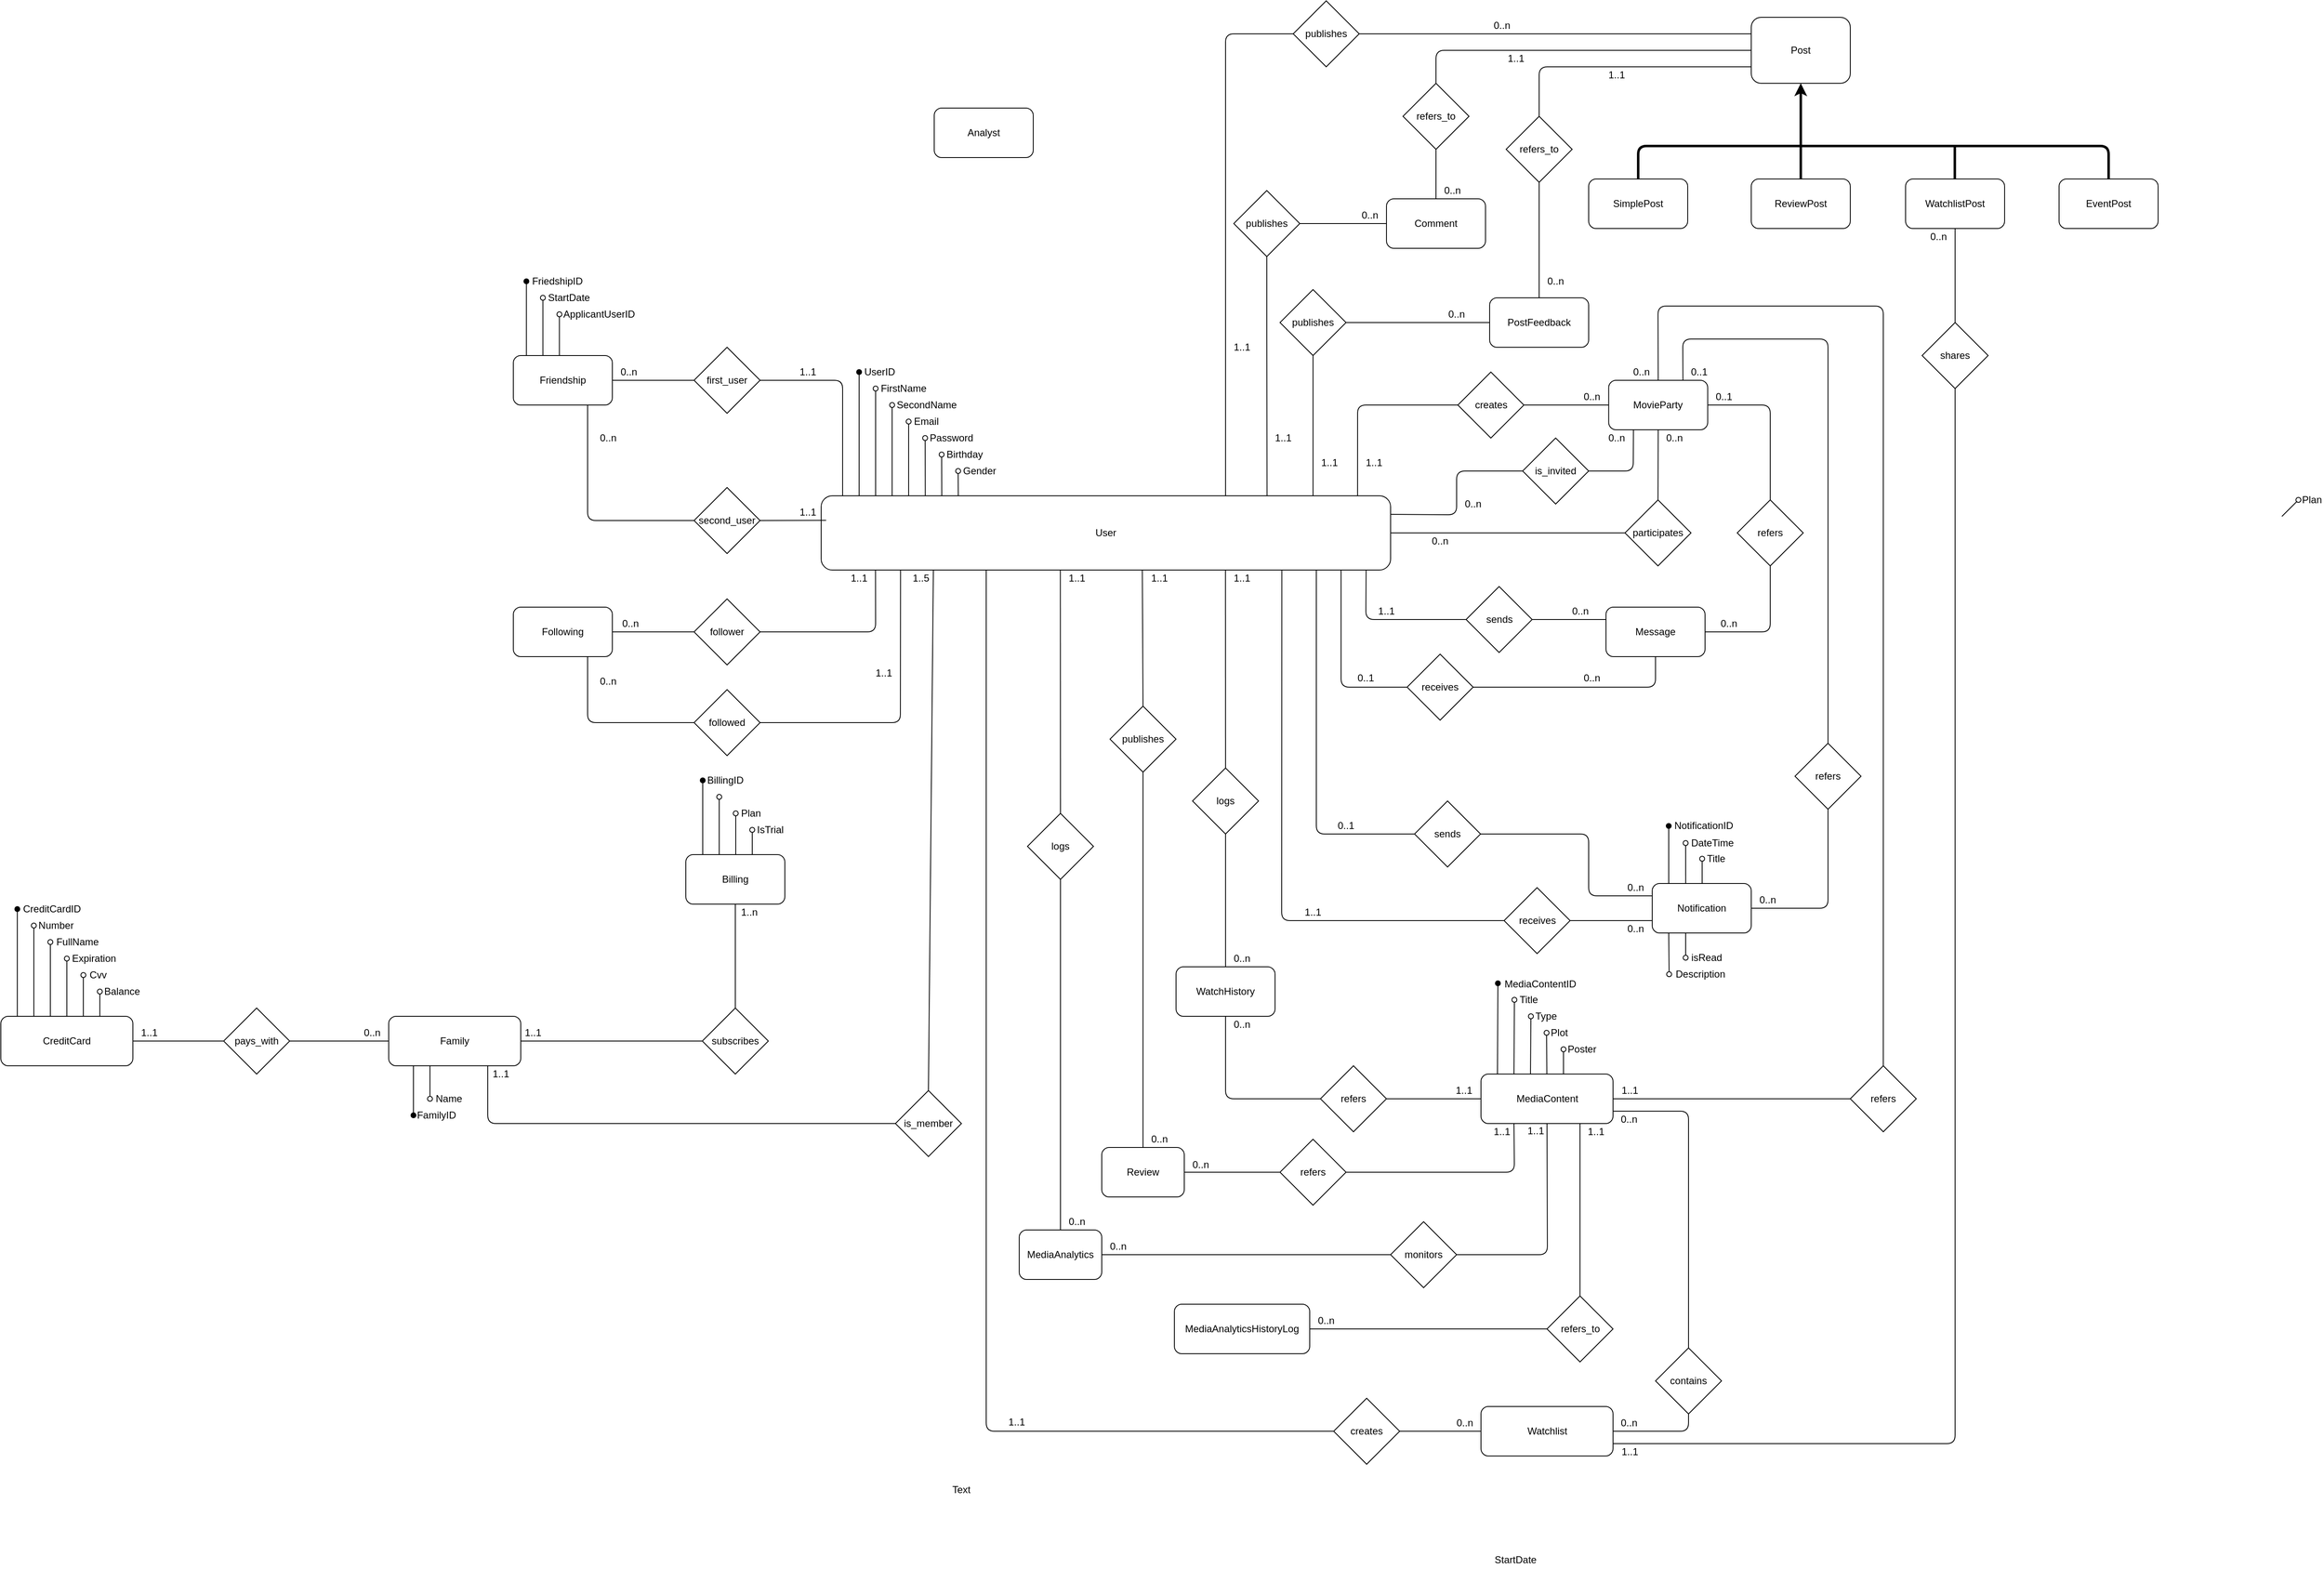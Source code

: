 <mxfile version="13.6.3" type="device"><diagram id="L1P09S_5hTDsqI9xaxgo" name="Page-1"><mxGraphModel dx="5114" dy="3102" grid="1" gridSize="10" guides="1" tooltips="1" connect="1" arrows="1" fold="1" page="1" pageScale="1" pageWidth="827" pageHeight="1169" math="0" shadow="0"><root><mxCell id="0"/><mxCell id="1" parent="0"/><mxCell id="2-4jXwVwvctBE40ZgtUO-1" value="User" style="rounded=1;whiteSpace=wrap;html=1;" parent="1" vertex="1"><mxGeometry x="-650" y="80" width="690" height="90" as="geometry"/></mxCell><mxCell id="2-4jXwVwvctBE40ZgtUO-2" value="" style="endArrow=oval;html=1;endFill=1;" parent="1" edge="1"><mxGeometry width="50" height="50" relative="1" as="geometry"><mxPoint x="-604" y="80" as="sourcePoint"/><mxPoint x="-604" y="-70" as="targetPoint"/></mxGeometry></mxCell><mxCell id="2-4jXwVwvctBE40ZgtUO-3" value="" style="endArrow=oval;html=1;endFill=0;" parent="1" edge="1"><mxGeometry width="50" height="50" relative="1" as="geometry"><mxPoint x="-584" y="80" as="sourcePoint"/><mxPoint x="-584" y="-50" as="targetPoint"/></mxGeometry></mxCell><mxCell id="2-4jXwVwvctBE40ZgtUO-4" value="UserID" style="text;html=1;strokeColor=none;fillColor=none;align=center;verticalAlign=middle;whiteSpace=wrap;rounded=0;" parent="1" vertex="1"><mxGeometry x="-599" y="-80" width="40" height="20" as="geometry"/></mxCell><mxCell id="2-4jXwVwvctBE40ZgtUO-6" value="FirstName" style="text;html=1;strokeColor=none;fillColor=none;align=center;verticalAlign=middle;whiteSpace=wrap;rounded=0;" parent="1" vertex="1"><mxGeometry x="-580" y="-60" width="60" height="20" as="geometry"/></mxCell><mxCell id="2-4jXwVwvctBE40ZgtUO-7" value="" style="endArrow=oval;html=1;endFill=0;" parent="1" edge="1"><mxGeometry width="50" height="50" relative="1" as="geometry"><mxPoint x="-564" y="80" as="sourcePoint"/><mxPoint x="-564" y="-30" as="targetPoint"/></mxGeometry></mxCell><mxCell id="2-4jXwVwvctBE40ZgtUO-8" value="SecondName" style="text;html=1;strokeColor=none;fillColor=none;align=center;verticalAlign=middle;whiteSpace=wrap;rounded=0;" parent="1" vertex="1"><mxGeometry x="-560" y="-40" width="76" height="20" as="geometry"/></mxCell><mxCell id="2-4jXwVwvctBE40ZgtUO-11" value="" style="endArrow=oval;html=1;endFill=0;" parent="1" edge="1"><mxGeometry width="50" height="50" relative="1" as="geometry"><mxPoint x="-544" y="80" as="sourcePoint"/><mxPoint x="-544" y="-10" as="targetPoint"/></mxGeometry></mxCell><mxCell id="2-4jXwVwvctBE40ZgtUO-12" value="" style="endArrow=oval;html=1;endFill=0;" parent="1" edge="1"><mxGeometry width="50" height="50" relative="1" as="geometry"><mxPoint x="-523.83" y="80" as="sourcePoint"/><mxPoint x="-524" y="10" as="targetPoint"/></mxGeometry></mxCell><mxCell id="2-4jXwVwvctBE40ZgtUO-13" value="" style="endArrow=oval;html=1;endFill=0;" parent="1" edge="1"><mxGeometry width="50" height="50" relative="1" as="geometry"><mxPoint x="-503.83" y="80" as="sourcePoint"/><mxPoint x="-504" y="30" as="targetPoint"/></mxGeometry></mxCell><mxCell id="2-4jXwVwvctBE40ZgtUO-14" value="" style="endArrow=oval;html=1;endFill=0;" parent="1" edge="1"><mxGeometry width="50" height="50" relative="1" as="geometry"><mxPoint x="-483.83" y="80" as="sourcePoint"/><mxPoint x="-484" y="50" as="targetPoint"/></mxGeometry></mxCell><mxCell id="2-4jXwVwvctBE40ZgtUO-15" value="Email" style="text;html=1;strokeColor=none;fillColor=none;align=center;verticalAlign=middle;whiteSpace=wrap;rounded=0;" parent="1" vertex="1"><mxGeometry x="-541" y="-20" width="37" height="20" as="geometry"/></mxCell><mxCell id="2-4jXwVwvctBE40ZgtUO-16" value="Birthday" style="text;html=1;strokeColor=none;fillColor=none;align=center;verticalAlign=middle;whiteSpace=wrap;rounded=0;" parent="1" vertex="1"><mxGeometry x="-498" y="20" width="44" height="20" as="geometry"/></mxCell><mxCell id="2-4jXwVwvctBE40ZgtUO-17" value="Gender" style="text;html=1;strokeColor=none;fillColor=none;align=center;verticalAlign=middle;whiteSpace=wrap;rounded=0;" parent="1" vertex="1"><mxGeometry x="-477.76" y="40" width="40" height="20" as="geometry"/></mxCell><mxCell id="2-4jXwVwvctBE40ZgtUO-18" value="Password" style="text;html=1;strokeColor=none;fillColor=none;align=center;verticalAlign=middle;whiteSpace=wrap;rounded=0;" parent="1" vertex="1"><mxGeometry x="-519" width="54" height="20" as="geometry"/></mxCell><mxCell id="2-4jXwVwvctBE40ZgtUO-20" value="CreditCard" style="rounded=1;whiteSpace=wrap;html=1;" parent="1" vertex="1"><mxGeometry x="-1644" y="711" width="160" height="60" as="geometry"/></mxCell><mxCell id="2-4jXwVwvctBE40ZgtUO-21" value="" style="endArrow=oval;html=1;endFill=0;exitX=0.25;exitY=0;exitDx=0;exitDy=0;" parent="1" source="2-4jXwVwvctBE40ZgtUO-20" edge="1"><mxGeometry width="50" height="50" relative="1" as="geometry"><mxPoint x="-1604" y="691" as="sourcePoint"/><mxPoint x="-1604" y="601" as="targetPoint"/></mxGeometry></mxCell><mxCell id="2-4jXwVwvctBE40ZgtUO-22" value="Number" style="text;html=1;strokeColor=none;fillColor=none;align=center;verticalAlign=middle;whiteSpace=wrap;rounded=0;" parent="1" vertex="1"><mxGeometry x="-1600" y="591" width="46" height="20" as="geometry"/></mxCell><mxCell id="2-4jXwVwvctBE40ZgtUO-23" value="" style="endArrow=oval;html=1;endFill=0;exitX=0.375;exitY=0;exitDx=0;exitDy=0;exitPerimeter=0;" parent="1" source="2-4jXwVwvctBE40ZgtUO-20" edge="1"><mxGeometry width="50" height="50" relative="1" as="geometry"><mxPoint x="-1584" y="691" as="sourcePoint"/><mxPoint x="-1584" y="621" as="targetPoint"/></mxGeometry></mxCell><mxCell id="2-4jXwVwvctBE40ZgtUO-25" value="FullName" style="text;html=1;strokeColor=none;fillColor=none;align=center;verticalAlign=middle;whiteSpace=wrap;rounded=0;" parent="1" vertex="1"><mxGeometry x="-1580" y="611" width="58" height="20" as="geometry"/></mxCell><mxCell id="2-4jXwVwvctBE40ZgtUO-26" value="" style="endArrow=oval;html=1;endFill=0;exitX=0.5;exitY=0;exitDx=0;exitDy=0;" parent="1" source="2-4jXwVwvctBE40ZgtUO-20" edge="1"><mxGeometry width="50" height="50" relative="1" as="geometry"><mxPoint x="-1564" y="691" as="sourcePoint"/><mxPoint x="-1564" y="641" as="targetPoint"/></mxGeometry></mxCell><mxCell id="2-4jXwVwvctBE40ZgtUO-28" value="Expiration" style="text;html=1;strokeColor=none;fillColor=none;align=center;verticalAlign=middle;whiteSpace=wrap;rounded=0;" parent="1" vertex="1"><mxGeometry x="-1560" y="631" width="58" height="20" as="geometry"/></mxCell><mxCell id="2-4jXwVwvctBE40ZgtUO-29" value="" style="endArrow=oval;html=1;endFill=0;exitX=0.625;exitY=0;exitDx=0;exitDy=0;exitPerimeter=0;" parent="1" source="2-4jXwVwvctBE40ZgtUO-20" edge="1"><mxGeometry width="50" height="50" relative="1" as="geometry"><mxPoint x="-1544" y="691" as="sourcePoint"/><mxPoint x="-1544" y="661" as="targetPoint"/></mxGeometry></mxCell><mxCell id="2-4jXwVwvctBE40ZgtUO-30" value="Cvv" style="text;html=1;strokeColor=none;fillColor=none;align=center;verticalAlign=middle;whiteSpace=wrap;rounded=0;" parent="1" vertex="1"><mxGeometry x="-1541" y="651" width="30" height="20" as="geometry"/></mxCell><mxCell id="2-4jXwVwvctBE40ZgtUO-31" value="subscribes" style="rhombus;whiteSpace=wrap;html=1;" parent="1" vertex="1"><mxGeometry x="-794" y="701" width="80" height="80" as="geometry"/></mxCell><mxCell id="2-4jXwVwvctBE40ZgtUO-32" value="" style="endArrow=none;html=1;entryX=0;entryY=0.5;entryDx=0;entryDy=0;exitX=0;exitY=1;exitDx=0;exitDy=0;" parent="1" source="2-4jXwVwvctBE40ZgtUO-45" target="2-4jXwVwvctBE40ZgtUO-31" edge="1"><mxGeometry width="50" height="50" relative="1" as="geometry"><mxPoint x="-1294" y="836" as="sourcePoint"/><mxPoint x="-1134" y="826" as="targetPoint"/></mxGeometry></mxCell><mxCell id="2-4jXwVwvctBE40ZgtUO-33" value="" style="endArrow=none;html=1;entryX=0.5;entryY=1;entryDx=0;entryDy=0;exitX=0.5;exitY=0;exitDx=0;exitDy=0;" parent="1" source="2-4jXwVwvctBE40ZgtUO-31" target="2-4jXwVwvctBE40ZgtUO-43" edge="1"><mxGeometry width="50" height="50" relative="1" as="geometry"><mxPoint x="-684" y="688" as="sourcePoint"/><mxPoint x="-742" y="896" as="targetPoint"/></mxGeometry></mxCell><mxCell id="2-4jXwVwvctBE40ZgtUO-35" value="" style="endArrow=oval;html=1;endFill=0;" parent="1" edge="1"><mxGeometry width="50" height="50" relative="1" as="geometry"><mxPoint x="1120" y="105" as="sourcePoint"/><mxPoint x="1140" y="85" as="targetPoint"/></mxGeometry></mxCell><mxCell id="2-4jXwVwvctBE40ZgtUO-36" value="Plan" style="text;html=1;strokeColor=none;fillColor=none;align=center;verticalAlign=middle;whiteSpace=wrap;rounded=0;" parent="1" vertex="1"><mxGeometry x="1143" y="75" width="27" height="20" as="geometry"/></mxCell><mxCell id="2-4jXwVwvctBE40ZgtUO-43" value="Billing" style="rounded=1;whiteSpace=wrap;html=1;" parent="1" vertex="1"><mxGeometry x="-814" y="515" width="120" height="60" as="geometry"/></mxCell><mxCell id="2-4jXwVwvctBE40ZgtUO-44" value="1..n" style="text;html=1;strokeColor=none;fillColor=none;align=center;verticalAlign=middle;whiteSpace=wrap;rounded=0;" parent="1" vertex="1"><mxGeometry x="-752.5" y="575" width="30" height="20" as="geometry"/></mxCell><mxCell id="2-4jXwVwvctBE40ZgtUO-45" value="1..1" style="text;html=1;strokeColor=none;fillColor=none;align=center;verticalAlign=middle;whiteSpace=wrap;rounded=0;" parent="1" vertex="1"><mxGeometry x="-1014" y="721" width="30" height="20" as="geometry"/></mxCell><mxCell id="2-4jXwVwvctBE40ZgtUO-46" value="" style="endArrow=oval;html=1;endFill=1;" parent="1" edge="1"><mxGeometry width="50" height="50" relative="1" as="geometry"><mxPoint x="-793.5" y="515" as="sourcePoint"/><mxPoint x="-793.5" y="425" as="targetPoint"/></mxGeometry></mxCell><mxCell id="2-4jXwVwvctBE40ZgtUO-47" value="BillingID" style="text;html=1;strokeColor=none;fillColor=none;align=center;verticalAlign=middle;whiteSpace=wrap;rounded=0;" parent="1" vertex="1"><mxGeometry x="-789.5" y="415" width="46" height="20" as="geometry"/></mxCell><mxCell id="2-4jXwVwvctBE40ZgtUO-48" value="" style="endArrow=oval;html=1;endFill=0;" parent="1" edge="1"><mxGeometry width="50" height="50" relative="1" as="geometry"><mxPoint x="-773.5" y="515" as="sourcePoint"/><mxPoint x="-773.5" y="445" as="targetPoint"/></mxGeometry></mxCell><mxCell id="2-4jXwVwvctBE40ZgtUO-49" value="Plan" style="text;html=1;strokeColor=none;fillColor=none;align=center;verticalAlign=middle;whiteSpace=wrap;rounded=0;" parent="1" vertex="1"><mxGeometry x="-748.5" y="455" width="26" height="20" as="geometry"/></mxCell><mxCell id="2-4jXwVwvctBE40ZgtUO-50" value="" style="endArrow=oval;html=1;endFill=0;" parent="1" edge="1"><mxGeometry width="50" height="50" relative="1" as="geometry"><mxPoint x="-753.5" y="515" as="sourcePoint"/><mxPoint x="-753.5" y="465" as="targetPoint"/></mxGeometry></mxCell><mxCell id="2-4jXwVwvctBE40ZgtUO-51" value="StartDate" style="text;html=1;strokeColor=none;fillColor=none;align=center;verticalAlign=middle;whiteSpace=wrap;rounded=0;" parent="1" vertex="1"><mxGeometry x="164" y="1360" width="55" height="20" as="geometry"/></mxCell><mxCell id="2-4jXwVwvctBE40ZgtUO-52" value="" style="endArrow=oval;html=1;endFill=0;" parent="1" edge="1"><mxGeometry width="50" height="50" relative="1" as="geometry"><mxPoint x="-733.5" y="515" as="sourcePoint"/><mxPoint x="-733.5" y="485" as="targetPoint"/></mxGeometry></mxCell><mxCell id="2-4jXwVwvctBE40ZgtUO-53" value="IsTrial" style="text;html=1;strokeColor=none;fillColor=none;align=center;verticalAlign=middle;whiteSpace=wrap;rounded=0;" parent="1" vertex="1"><mxGeometry x="-730.5" y="475" width="37" height="20" as="geometry"/></mxCell><mxCell id="2-4jXwVwvctBE40ZgtUO-54" value="pays_with" style="rhombus;whiteSpace=wrap;html=1;" parent="1" vertex="1"><mxGeometry x="-1374" y="701" width="80" height="80" as="geometry"/></mxCell><mxCell id="2-4jXwVwvctBE40ZgtUO-55" value="" style="endArrow=none;html=1;exitX=1;exitY=0.5;exitDx=0;exitDy=0;entryX=0;entryY=0.5;entryDx=0;entryDy=0;" parent="1" source="2-4jXwVwvctBE40ZgtUO-20" target="2-4jXwVwvctBE40ZgtUO-54" edge="1"><mxGeometry width="50" height="50" relative="1" as="geometry"><mxPoint x="-1444" y="861" as="sourcePoint"/><mxPoint x="-1394" y="811" as="targetPoint"/></mxGeometry></mxCell><mxCell id="2-4jXwVwvctBE40ZgtUO-56" value="" style="endArrow=none;html=1;exitX=1;exitY=0.5;exitDx=0;exitDy=0;entryX=1;entryY=1;entryDx=0;entryDy=0;" parent="1" source="2-4jXwVwvctBE40ZgtUO-54" target="2-4jXwVwvctBE40ZgtUO-59" edge="1"><mxGeometry width="50" height="50" relative="1" as="geometry"><mxPoint x="-1594" y="876" as="sourcePoint"/><mxPoint x="-1584" y="826" as="targetPoint"/></mxGeometry></mxCell><mxCell id="2-4jXwVwvctBE40ZgtUO-57" value="1..1" style="text;html=1;strokeColor=none;fillColor=none;align=center;verticalAlign=middle;whiteSpace=wrap;rounded=0;" parent="1" vertex="1"><mxGeometry x="-1484" y="721" width="40" height="20" as="geometry"/></mxCell><mxCell id="2-4jXwVwvctBE40ZgtUO-59" value="0..n" style="text;html=1;strokeColor=none;fillColor=none;align=center;verticalAlign=middle;whiteSpace=wrap;rounded=0;" parent="1" vertex="1"><mxGeometry x="-1214" y="721" width="40" height="20" as="geometry"/></mxCell><mxCell id="iwlyGIlULVPHcYaXjed1-1" value="Family" style="rounded=1;whiteSpace=wrap;html=1;" parent="1" vertex="1"><mxGeometry x="-1174" y="711" width="160" height="60" as="geometry"/></mxCell><mxCell id="iwlyGIlULVPHcYaXjed1-2" value="" style="endArrow=none;html=1;endFill=0;startArrow=oval;startFill=1;" parent="1" edge="1"><mxGeometry width="50" height="50" relative="1" as="geometry"><mxPoint x="-1144" y="831" as="sourcePoint"/><mxPoint x="-1144" y="771" as="targetPoint"/></mxGeometry></mxCell><mxCell id="iwlyGIlULVPHcYaXjed1-3" value="FamilyID" style="text;html=1;strokeColor=none;fillColor=none;align=center;verticalAlign=middle;whiteSpace=wrap;rounded=0;" parent="1" vertex="1"><mxGeometry x="-1144" y="821" width="56" height="20" as="geometry"/></mxCell><mxCell id="iwlyGIlULVPHcYaXjed1-4" value="" style="endArrow=none;html=1;endFill=0;startArrow=oval;startFill=0;" parent="1" edge="1"><mxGeometry width="50" height="50" relative="1" as="geometry"><mxPoint x="-1124" y="811" as="sourcePoint"/><mxPoint x="-1124" y="771" as="targetPoint"/></mxGeometry></mxCell><mxCell id="iwlyGIlULVPHcYaXjed1-5" value="Name" style="text;html=1;strokeColor=none;fillColor=none;align=center;verticalAlign=middle;whiteSpace=wrap;rounded=0;" parent="1" vertex="1"><mxGeometry x="-1124" y="801" width="46" height="20" as="geometry"/></mxCell><mxCell id="iwlyGIlULVPHcYaXjed1-6" value="is_member" style="rhombus;whiteSpace=wrap;html=1;" parent="1" vertex="1"><mxGeometry x="-560" y="801" width="80" height="80" as="geometry"/></mxCell><mxCell id="iwlyGIlULVPHcYaXjed1-7" value="" style="endArrow=none;html=1;entryX=0.317;entryY=1;entryDx=0;entryDy=0;exitX=0.5;exitY=0;exitDx=0;exitDy=0;entryPerimeter=0;" parent="1" source="iwlyGIlULVPHcYaXjed1-6" edge="1"><mxGeometry width="50" height="50" relative="1" as="geometry"><mxPoint x="-404" y="385" as="sourcePoint"/><mxPoint x="-514.03" y="170" as="targetPoint"/></mxGeometry></mxCell><mxCell id="iwlyGIlULVPHcYaXjed1-8" value="" style="endArrow=none;html=1;entryX=0;entryY=0.5;entryDx=0;entryDy=0;exitX=0.75;exitY=1;exitDx=0;exitDy=0;" parent="1" source="iwlyGIlULVPHcYaXjed1-1" target="iwlyGIlULVPHcYaXjed1-6" edge="1"><mxGeometry width="50" height="50" relative="1" as="geometry"><mxPoint x="-398" y="1005" as="sourcePoint"/><mxPoint x="-518" y="1025" as="targetPoint"/><Array as="points"><mxPoint x="-1054" y="841"/></Array></mxGeometry></mxCell><mxCell id="iwlyGIlULVPHcYaXjed1-9" value="1..1" style="text;html=1;strokeColor=none;fillColor=none;align=center;verticalAlign=middle;whiteSpace=wrap;rounded=0;" parent="1" vertex="1"><mxGeometry x="-1053" y="771" width="30" height="20" as="geometry"/></mxCell><mxCell id="iwlyGIlULVPHcYaXjed1-10" value="1..5" style="text;html=1;strokeColor=none;fillColor=none;align=center;verticalAlign=middle;whiteSpace=wrap;rounded=0;" parent="1" vertex="1"><mxGeometry x="-544" y="170" width="30" height="20" as="geometry"/></mxCell><mxCell id="5aN66x5eL9GdeBPAM2HW-1" value="" style="endArrow=oval;html=1;endFill=1;" parent="1" edge="1"><mxGeometry width="50" height="50" relative="1" as="geometry"><mxPoint x="-1624" y="711" as="sourcePoint"/><mxPoint x="-1624" y="581" as="targetPoint"/></mxGeometry></mxCell><mxCell id="5aN66x5eL9GdeBPAM2HW-2" value="CreditCardID" style="text;html=1;strokeColor=none;fillColor=none;align=center;verticalAlign=middle;whiteSpace=wrap;rounded=0;" parent="1" vertex="1"><mxGeometry x="-1620" y="571" width="76" height="20" as="geometry"/></mxCell><mxCell id="5aN66x5eL9GdeBPAM2HW-3" value="" style="endArrow=oval;html=1;endFill=0;exitX=0.625;exitY=0;exitDx=0;exitDy=0;exitPerimeter=0;" parent="1" edge="1"><mxGeometry width="50" height="50" relative="1" as="geometry"><mxPoint x="-1524.03" y="711" as="sourcePoint"/><mxPoint x="-1524.03" y="681" as="targetPoint"/></mxGeometry></mxCell><mxCell id="5aN66x5eL9GdeBPAM2HW-4" value="Balance" style="text;html=1;strokeColor=none;fillColor=none;align=center;verticalAlign=middle;whiteSpace=wrap;rounded=0;" parent="1" vertex="1"><mxGeometry x="-1521" y="671" width="48" height="20" as="geometry"/></mxCell><mxCell id="5aN66x5eL9GdeBPAM2HW-6" value="MediaContent" style="rounded=1;whiteSpace=wrap;html=1;" parent="1" vertex="1"><mxGeometry x="149.5" y="781" width="160" height="60" as="geometry"/></mxCell><mxCell id="5aN66x5eL9GdeBPAM2HW-15" value="" style="endArrow=oval;html=1;endFill=1;" parent="1" edge="1"><mxGeometry width="50" height="50" relative="1" as="geometry"><mxPoint x="169.5" y="781" as="sourcePoint"/><mxPoint x="170" y="671" as="targetPoint"/></mxGeometry></mxCell><mxCell id="5aN66x5eL9GdeBPAM2HW-16" value="MediaContentID" style="text;html=1;strokeColor=none;fillColor=none;align=center;verticalAlign=middle;whiteSpace=wrap;rounded=0;" parent="1" vertex="1"><mxGeometry x="172.5" y="662" width="96.5" height="20" as="geometry"/></mxCell><mxCell id="5aN66x5eL9GdeBPAM2HW-17" value="" style="endArrow=oval;html=1;endFill=0;" parent="1" edge="1"><mxGeometry width="50" height="50" relative="1" as="geometry"><mxPoint x="189.5" y="781" as="sourcePoint"/><mxPoint x="190" y="691" as="targetPoint"/></mxGeometry></mxCell><mxCell id="5aN66x5eL9GdeBPAM2HW-18" value="Type" style="text;html=1;strokeColor=none;fillColor=none;align=center;verticalAlign=middle;whiteSpace=wrap;rounded=0;" parent="1" vertex="1"><mxGeometry x="214" y="701" width="28.5" height="20" as="geometry"/></mxCell><mxCell id="5aN66x5eL9GdeBPAM2HW-19" value="" style="endArrow=oval;html=1;endFill=0;" parent="1" edge="1"><mxGeometry width="50" height="50" relative="1" as="geometry"><mxPoint x="209.5" y="781" as="sourcePoint"/><mxPoint x="210" y="711" as="targetPoint"/></mxGeometry></mxCell><mxCell id="5aN66x5eL9GdeBPAM2HW-20" value="Title" style="text;html=1;strokeColor=none;fillColor=none;align=center;verticalAlign=middle;whiteSpace=wrap;rounded=0;" parent="1" vertex="1"><mxGeometry x="194" y="681" width="26.5" height="20" as="geometry"/></mxCell><mxCell id="5aN66x5eL9GdeBPAM2HW-21" value="" style="endArrow=oval;html=1;endFill=0;" parent="1" edge="1"><mxGeometry width="50" height="50" relative="1" as="geometry"><mxPoint x="249.5" y="781" as="sourcePoint"/><mxPoint x="249.5" y="751" as="targetPoint"/></mxGeometry></mxCell><mxCell id="5aN66x5eL9GdeBPAM2HW-22" value="Poster" style="text;html=1;strokeColor=none;fillColor=none;align=center;verticalAlign=middle;whiteSpace=wrap;rounded=0;" parent="1" vertex="1"><mxGeometry x="252.5" y="741" width="37.5" height="20" as="geometry"/></mxCell><mxCell id="5aN66x5eL9GdeBPAM2HW-23" value="" style="endArrow=oval;html=1;endFill=0;" parent="1" edge="1"><mxGeometry width="50" height="50" relative="1" as="geometry"><mxPoint x="229.33" y="781" as="sourcePoint"/><mxPoint x="229" y="731" as="targetPoint"/></mxGeometry></mxCell><mxCell id="5aN66x5eL9GdeBPAM2HW-24" value="Plot" style="text;html=1;strokeColor=none;fillColor=none;align=center;verticalAlign=middle;whiteSpace=wrap;rounded=0;" parent="1" vertex="1"><mxGeometry x="232" y="721" width="25" height="20" as="geometry"/></mxCell><mxCell id="TRpD3Uaqjmw3FwHSKE-C-1" value="logs" style="rhombus;whiteSpace=wrap;html=1;" parent="1" vertex="1"><mxGeometry x="-200" y="410" width="80" height="80" as="geometry"/></mxCell><mxCell id="TRpD3Uaqjmw3FwHSKE-C-2" value="" style="endArrow=none;html=1;exitX=0.71;exitY=1.002;exitDx=0;exitDy=0;entryX=0.5;entryY=0;entryDx=0;entryDy=0;exitPerimeter=0;" parent="1" source="2-4jXwVwvctBE40ZgtUO-1" target="TRpD3Uaqjmw3FwHSKE-C-1" edge="1"><mxGeometry width="50" height="50" relative="1" as="geometry"><mxPoint x="-138.96" y="170" as="sourcePoint"/><mxPoint x="-57" y="170" as="targetPoint"/><Array as="points"/></mxGeometry></mxCell><mxCell id="TRpD3Uaqjmw3FwHSKE-C-3" value="" style="endArrow=none;html=1;entryX=0;entryY=0.5;entryDx=0;entryDy=0;exitX=1;exitY=0.5;exitDx=0;exitDy=0;" parent="1" source="5DsjRJYne7zJcn3X-wIv-7" target="5aN66x5eL9GdeBPAM2HW-6" edge="1"><mxGeometry width="50" height="50" relative="1" as="geometry"><mxPoint x="40" y="811" as="sourcePoint"/><mxPoint x="90" y="911" as="targetPoint"/></mxGeometry></mxCell><mxCell id="TRpD3Uaqjmw3FwHSKE-C-4" value="1..1" style="text;html=1;strokeColor=none;fillColor=none;align=center;verticalAlign=middle;whiteSpace=wrap;rounded=0;" parent="1" vertex="1"><mxGeometry x="-160" y="170" width="40" height="20" as="geometry"/></mxCell><mxCell id="TRpD3Uaqjmw3FwHSKE-C-5" value="1..1" style="text;html=1;strokeColor=none;fillColor=none;align=center;verticalAlign=middle;whiteSpace=wrap;rounded=0;" parent="1" vertex="1"><mxGeometry x="109" y="791" width="40" height="20" as="geometry"/></mxCell><mxCell id="TRpD3Uaqjmw3FwHSKE-C-17" value="Friendship" style="rounded=1;whiteSpace=wrap;html=1;" parent="1" vertex="1"><mxGeometry x="-1023" y="-90" width="120" height="60" as="geometry"/></mxCell><mxCell id="TRpD3Uaqjmw3FwHSKE-C-18" value="first_user" style="rhombus;whiteSpace=wrap;html=1;" parent="1" vertex="1"><mxGeometry x="-804" y="-100" width="80" height="80" as="geometry"/></mxCell><mxCell id="TRpD3Uaqjmw3FwHSKE-C-19" value="" style="endArrow=none;html=1;exitX=1;exitY=0.5;exitDx=0;exitDy=0;entryX=0;entryY=0.5;entryDx=0;entryDy=0;" parent="1" source="TRpD3Uaqjmw3FwHSKE-C-17" target="TRpD3Uaqjmw3FwHSKE-C-18" edge="1"><mxGeometry width="50" height="50" relative="1" as="geometry"><mxPoint x="-856" y="50" as="sourcePoint"/><mxPoint x="-806" y="-60" as="targetPoint"/></mxGeometry></mxCell><mxCell id="TRpD3Uaqjmw3FwHSKE-C-21" value="" style="endArrow=none;html=1;exitX=1;exitY=0.5;exitDx=0;exitDy=0;" parent="1" source="TRpD3Uaqjmw3FwHSKE-C-18" edge="1"><mxGeometry width="50" height="50" relative="1" as="geometry"><mxPoint x="-724" as="sourcePoint"/><mxPoint x="-624" y="80" as="targetPoint"/><Array as="points"><mxPoint x="-624" y="-60"/></Array></mxGeometry></mxCell><mxCell id="TRpD3Uaqjmw3FwHSKE-C-22" value="0..n" style="text;html=1;strokeColor=none;fillColor=none;align=center;verticalAlign=middle;whiteSpace=wrap;rounded=0;" parent="1" vertex="1"><mxGeometry x="-903" y="-80" width="40" height="20" as="geometry"/></mxCell><mxCell id="TRpD3Uaqjmw3FwHSKE-C-23" value="1..1" style="text;html=1;strokeColor=none;fillColor=none;align=center;verticalAlign=middle;whiteSpace=wrap;rounded=0;" parent="1" vertex="1"><mxGeometry x="-686" y="-80" width="40" height="20" as="geometry"/></mxCell><mxCell id="TRpD3Uaqjmw3FwHSKE-C-24" value="" style="endArrow=oval;html=1;endFill=1;" parent="1" edge="1"><mxGeometry width="50" height="50" relative="1" as="geometry"><mxPoint x="-1007.17" y="-90" as="sourcePoint"/><mxPoint x="-1007.17" y="-180.0" as="targetPoint"/></mxGeometry></mxCell><mxCell id="TRpD3Uaqjmw3FwHSKE-C-25" value="FriedshipID" style="text;html=1;strokeColor=none;fillColor=none;align=center;verticalAlign=middle;whiteSpace=wrap;rounded=0;" parent="1" vertex="1"><mxGeometry x="-1003.17" y="-190" width="67.17" height="20" as="geometry"/></mxCell><mxCell id="TRpD3Uaqjmw3FwHSKE-C-26" value="" style="endArrow=oval;html=1;endFill=0;" parent="1" edge="1"><mxGeometry width="50" height="50" relative="1" as="geometry"><mxPoint x="-987.17" y="-90" as="sourcePoint"/><mxPoint x="-987.17" y="-160.0" as="targetPoint"/></mxGeometry></mxCell><mxCell id="TRpD3Uaqjmw3FwHSKE-C-27" value="ApplicantUserID" style="text;html=1;strokeColor=none;fillColor=none;align=center;verticalAlign=middle;whiteSpace=wrap;rounded=0;" parent="1" vertex="1"><mxGeometry x="-962.17" y="-150" width="86.17" height="20" as="geometry"/></mxCell><mxCell id="TRpD3Uaqjmw3FwHSKE-C-28" value="" style="endArrow=oval;html=1;endFill=0;" parent="1" edge="1"><mxGeometry width="50" height="50" relative="1" as="geometry"><mxPoint x="-967.17" y="-90" as="sourcePoint"/><mxPoint x="-967.17" y="-140.0" as="targetPoint"/></mxGeometry></mxCell><mxCell id="TRpD3Uaqjmw3FwHSKE-C-29" value="StartDate" style="text;html=1;strokeColor=none;fillColor=none;align=center;verticalAlign=middle;whiteSpace=wrap;rounded=0;" parent="1" vertex="1"><mxGeometry x="-983.17" y="-170" width="55" height="20" as="geometry"/></mxCell><mxCell id="tSTBfTM7DXqQjI8-OK6j-3" value="Following" style="rounded=1;whiteSpace=wrap;html=1;" parent="1" vertex="1"><mxGeometry x="-1023" y="215" width="120" height="60" as="geometry"/></mxCell><mxCell id="tSTBfTM7DXqQjI8-OK6j-4" value="follower" style="rhombus;whiteSpace=wrap;html=1;" parent="1" vertex="1"><mxGeometry x="-804" y="205" width="80" height="80" as="geometry"/></mxCell><mxCell id="tSTBfTM7DXqQjI8-OK6j-5" value="" style="endArrow=none;html=1;exitX=1;exitY=0.5;exitDx=0;exitDy=0;entryX=0;entryY=0.5;entryDx=0;entryDy=0;" parent="1" source="tSTBfTM7DXqQjI8-OK6j-3" target="tSTBfTM7DXqQjI8-OK6j-4" edge="1"><mxGeometry width="50" height="50" relative="1" as="geometry"><mxPoint x="-824" y="365" as="sourcePoint"/><mxPoint x="-774" y="315" as="targetPoint"/></mxGeometry></mxCell><mxCell id="tSTBfTM7DXqQjI8-OK6j-6" value="" style="endArrow=none;html=1;exitX=1;exitY=0.5;exitDx=0;exitDy=0;entryX=0.146;entryY=1;entryDx=0;entryDy=0;entryPerimeter=0;" parent="1" source="tSTBfTM7DXqQjI8-OK6j-4" edge="1"><mxGeometry width="50" height="50" relative="1" as="geometry"><mxPoint x="-694" y="435" as="sourcePoint"/><mxPoint x="-584.14" y="170" as="targetPoint"/><Array as="points"><mxPoint x="-584" y="245"/></Array></mxGeometry></mxCell><mxCell id="tSTBfTM7DXqQjI8-OK6j-9" value="0..n" style="text;html=1;strokeColor=none;fillColor=none;align=center;verticalAlign=middle;whiteSpace=wrap;rounded=0;" parent="1" vertex="1"><mxGeometry x="-901" y="225" width="40" height="20" as="geometry"/></mxCell><mxCell id="tSTBfTM7DXqQjI8-OK6j-10" value="1..1" style="text;html=1;strokeColor=none;fillColor=none;align=center;verticalAlign=middle;whiteSpace=wrap;rounded=0;" parent="1" vertex="1"><mxGeometry x="-624" y="170" width="40" height="20" as="geometry"/></mxCell><mxCell id="tSTBfTM7DXqQjI8-OK6j-11" value="second_user" style="rhombus;whiteSpace=wrap;html=1;" parent="1" vertex="1"><mxGeometry x="-804" y="70" width="80" height="80" as="geometry"/></mxCell><mxCell id="tSTBfTM7DXqQjI8-OK6j-12" value="" style="endArrow=none;html=1;exitX=0.75;exitY=1;exitDx=0;exitDy=0;entryX=0;entryY=0.5;entryDx=0;entryDy=0;" parent="1" source="TRpD3Uaqjmw3FwHSKE-C-17" target="tSTBfTM7DXqQjI8-OK6j-11" edge="1"><mxGeometry width="50" height="50" relative="1" as="geometry"><mxPoint x="-874" y="90" as="sourcePoint"/><mxPoint x="-824" y="40" as="targetPoint"/><Array as="points"><mxPoint x="-933" y="110"/></Array></mxGeometry></mxCell><mxCell id="tSTBfTM7DXqQjI8-OK6j-13" value="" style="endArrow=none;html=1;exitX=1;exitY=0.5;exitDx=0;exitDy=0;entryX=0;entryY=0.331;entryDx=0;entryDy=0;entryPerimeter=0;" parent="1" source="tSTBfTM7DXqQjI8-OK6j-11" edge="1"><mxGeometry width="50" height="50" relative="1" as="geometry"><mxPoint x="-714" y="180" as="sourcePoint"/><mxPoint x="-644" y="109.79" as="targetPoint"/></mxGeometry></mxCell><mxCell id="tSTBfTM7DXqQjI8-OK6j-14" value="0..n" style="text;html=1;strokeColor=none;fillColor=none;align=center;verticalAlign=middle;whiteSpace=wrap;rounded=0;" parent="1" vertex="1"><mxGeometry x="-928" width="40" height="20" as="geometry"/></mxCell><mxCell id="tSTBfTM7DXqQjI8-OK6j-15" value="1..1" style="text;html=1;strokeColor=none;fillColor=none;align=center;verticalAlign=middle;whiteSpace=wrap;rounded=0;" parent="1" vertex="1"><mxGeometry x="-686" y="90" width="40" height="20" as="geometry"/></mxCell><mxCell id="tSTBfTM7DXqQjI8-OK6j-16" value="followed" style="rhombus;whiteSpace=wrap;html=1;" parent="1" vertex="1"><mxGeometry x="-804" y="315" width="80" height="80" as="geometry"/></mxCell><mxCell id="tSTBfTM7DXqQjI8-OK6j-17" value="" style="endArrow=none;html=1;exitX=0.75;exitY=1;exitDx=0;exitDy=0;entryX=0;entryY=0.5;entryDx=0;entryDy=0;" parent="1" source="tSTBfTM7DXqQjI8-OK6j-3" target="tSTBfTM7DXqQjI8-OK6j-16" edge="1"><mxGeometry width="50" height="50" relative="1" as="geometry"><mxPoint x="-874" y="385" as="sourcePoint"/><mxPoint x="-824" y="335" as="targetPoint"/><Array as="points"><mxPoint x="-933" y="355"/></Array></mxGeometry></mxCell><mxCell id="tSTBfTM7DXqQjI8-OK6j-18" value="" style="endArrow=none;html=1;exitX=1;exitY=0.5;exitDx=0;exitDy=0;entryX=0.22;entryY=1;entryDx=0;entryDy=0;entryPerimeter=0;" parent="1" source="tSTBfTM7DXqQjI8-OK6j-16" edge="1"><mxGeometry width="50" height="50" relative="1" as="geometry"><mxPoint x="-684" y="365" as="sourcePoint"/><mxPoint x="-553.8" y="170" as="targetPoint"/><Array as="points"><mxPoint x="-554" y="355"/></Array></mxGeometry></mxCell><mxCell id="tSTBfTM7DXqQjI8-OK6j-19" value="0..n" style="text;html=1;strokeColor=none;fillColor=none;align=center;verticalAlign=middle;whiteSpace=wrap;rounded=0;" parent="1" vertex="1"><mxGeometry x="-928.17" y="295" width="40" height="20" as="geometry"/></mxCell><mxCell id="tSTBfTM7DXqQjI8-OK6j-20" value="1..1" style="text;html=1;strokeColor=none;fillColor=none;align=center;verticalAlign=middle;whiteSpace=wrap;rounded=0;" parent="1" vertex="1"><mxGeometry x="-594" y="285" width="40" height="20" as="geometry"/></mxCell><mxCell id="mZP4QMPXlHXR81YpE7UH-1" value="Notification" style="rounded=1;whiteSpace=wrap;html=1;" parent="1" vertex="1"><mxGeometry x="357" y="550" width="120" height="60" as="geometry"/></mxCell><mxCell id="mZP4QMPXlHXR81YpE7UH-2" value="receives" style="rhombus;whiteSpace=wrap;html=1;" parent="1" vertex="1"><mxGeometry x="177.5" y="555" width="80" height="80" as="geometry"/></mxCell><mxCell id="mZP4QMPXlHXR81YpE7UH-3" value="" style="endArrow=none;html=1;entryX=0;entryY=0.5;entryDx=0;entryDy=0;exitX=0.809;exitY=1;exitDx=0;exitDy=0;exitPerimeter=0;" parent="1" source="2-4jXwVwvctBE40ZgtUO-1" target="mZP4QMPXlHXR81YpE7UH-2" edge="1"><mxGeometry width="50" height="50" relative="1" as="geometry"><mxPoint x="-92" y="200" as="sourcePoint"/><mxPoint x="330.25" y="225" as="targetPoint"/><Array as="points"><mxPoint x="-92" y="595"/></Array></mxGeometry></mxCell><mxCell id="mZP4QMPXlHXR81YpE7UH-4" value="" style="endArrow=none;html=1;exitX=1;exitY=0.5;exitDx=0;exitDy=0;entryX=0;entryY=0.75;entryDx=0;entryDy=0;" parent="1" source="mZP4QMPXlHXR81YpE7UH-2" target="mZP4QMPXlHXR81YpE7UH-1" edge="1"><mxGeometry width="50" height="50" relative="1" as="geometry"><mxPoint x="307.5" y="689" as="sourcePoint"/><mxPoint x="357.5" y="639" as="targetPoint"/></mxGeometry></mxCell><mxCell id="mZP4QMPXlHXR81YpE7UH-5" value="Text" style="text;html=1;strokeColor=none;fillColor=none;align=center;verticalAlign=middle;whiteSpace=wrap;rounded=0;" parent="1" vertex="1"><mxGeometry x="-500" y="1275" width="40" height="20" as="geometry"/></mxCell><mxCell id="mZP4QMPXlHXR81YpE7UH-6" value="1..1" style="text;html=1;strokeColor=none;fillColor=none;align=center;verticalAlign=middle;whiteSpace=wrap;rounded=0;" parent="1" vertex="1"><mxGeometry x="-74" y="575" width="40" height="20" as="geometry"/></mxCell><mxCell id="mZP4QMPXlHXR81YpE7UH-7" value="0..n" style="text;html=1;strokeColor=none;fillColor=none;align=center;verticalAlign=middle;whiteSpace=wrap;rounded=0;" parent="1" vertex="1"><mxGeometry x="317" y="595" width="40" height="20" as="geometry"/></mxCell><mxCell id="mZP4QMPXlHXR81YpE7UH-14" value="" style="endArrow=oval;html=1;endFill=1;" parent="1" edge="1"><mxGeometry width="50" height="50" relative="1" as="geometry"><mxPoint x="377" y="550.28" as="sourcePoint"/><mxPoint x="377" y="480.28" as="targetPoint"/></mxGeometry></mxCell><mxCell id="mZP4QMPXlHXR81YpE7UH-15" value="NotificationID" style="text;html=1;strokeColor=none;fillColor=none;align=center;verticalAlign=middle;whiteSpace=wrap;rounded=0;" parent="1" vertex="1"><mxGeometry x="381" y="470.28" width="76.5" height="20" as="geometry"/></mxCell><mxCell id="mZP4QMPXlHXR81YpE7UH-18" value="DateTime" style="text;html=1;strokeColor=none;fillColor=none;align=center;verticalAlign=middle;whiteSpace=wrap;rounded=0;" parent="1" vertex="1"><mxGeometry x="402" y="490.84" width="55.5" height="20" as="geometry"/></mxCell><mxCell id="mZP4QMPXlHXR81YpE7UH-19" value="" style="endArrow=oval;html=1;endFill=0;exitX=0.338;exitY=-0.003;exitDx=0;exitDy=0;exitPerimeter=0;" parent="1" source="mZP4QMPXlHXR81YpE7UH-1" edge="1"><mxGeometry width="50" height="50" relative="1" as="geometry"><mxPoint x="397.5" y="540" as="sourcePoint"/><mxPoint x="397.5" y="501" as="targetPoint"/></mxGeometry></mxCell><mxCell id="mZP4QMPXlHXR81YpE7UH-22" value="" style="endArrow=oval;html=1;endFill=0;" parent="1" edge="1"><mxGeometry width="50" height="50" relative="1" as="geometry"><mxPoint x="417.5" y="550" as="sourcePoint"/><mxPoint x="417.5" y="520" as="targetPoint"/></mxGeometry></mxCell><mxCell id="mZP4QMPXlHXR81YpE7UH-23" value="Title" style="text;html=1;strokeColor=none;fillColor=none;align=center;verticalAlign=middle;whiteSpace=wrap;rounded=0;" parent="1" vertex="1"><mxGeometry x="421" y="510" width="26.5" height="20" as="geometry"/></mxCell><mxCell id="uUsENUNOTOey4h8lfAfC-1" value="" style="endArrow=none;html=1;endFill=0;startArrow=oval;startFill=0;" parent="1" edge="1"><mxGeometry width="50" height="50" relative="1" as="geometry"><mxPoint x="377.5" y="660" as="sourcePoint"/><mxPoint x="377" y="610" as="targetPoint"/></mxGeometry></mxCell><mxCell id="uUsENUNOTOey4h8lfAfC-2" value="Description" style="text;html=1;strokeColor=none;fillColor=none;align=center;verticalAlign=middle;whiteSpace=wrap;rounded=0;" parent="1" vertex="1"><mxGeometry x="381.5" y="650" width="66.5" height="20" as="geometry"/></mxCell><mxCell id="uUsENUNOTOey4h8lfAfC-3" value="" style="endArrow=none;html=1;endFill=0;startArrow=oval;startFill=0;" parent="1" edge="1"><mxGeometry width="50" height="50" relative="1" as="geometry"><mxPoint x="397.5" y="640" as="sourcePoint"/><mxPoint x="397.5" y="610" as="targetPoint"/></mxGeometry></mxCell><mxCell id="uUsENUNOTOey4h8lfAfC-4" value="isRead" style="text;html=1;strokeColor=none;fillColor=none;align=center;verticalAlign=middle;whiteSpace=wrap;rounded=0;" parent="1" vertex="1"><mxGeometry x="400.75" y="630" width="43.75" height="20" as="geometry"/></mxCell><mxCell id="Db668q21i_lDTGtzhgTG-1" value="Post" style="rounded=1;whiteSpace=wrap;html=1;" parent="1" vertex="1"><mxGeometry x="477" y="-500" width="120" height="80" as="geometry"/></mxCell><mxCell id="Db668q21i_lDTGtzhgTG-3" value="SimplePost" style="rounded=1;whiteSpace=wrap;html=1;" parent="1" vertex="1"><mxGeometry x="280" y="-304" width="120" height="60" as="geometry"/></mxCell><mxCell id="Db668q21i_lDTGtzhgTG-4" value="ReviewPost" style="rounded=1;whiteSpace=wrap;html=1;" parent="1" vertex="1"><mxGeometry x="477" y="-304" width="120" height="60" as="geometry"/></mxCell><mxCell id="Db668q21i_lDTGtzhgTG-5" value="WatchlistPost" style="rounded=1;whiteSpace=wrap;html=1;" parent="1" vertex="1"><mxGeometry x="664" y="-304" width="120" height="60" as="geometry"/></mxCell><mxCell id="Db668q21i_lDTGtzhgTG-6" value="" style="endArrow=classic;html=1;entryX=0.5;entryY=1;entryDx=0;entryDy=0;strokeWidth=3;" parent="1" target="Db668q21i_lDTGtzhgTG-1" edge="1"><mxGeometry width="50" height="50" relative="1" as="geometry"><mxPoint x="537" y="-344" as="sourcePoint"/><mxPoint x="537" y="-394" as="targetPoint"/></mxGeometry></mxCell><mxCell id="Db668q21i_lDTGtzhgTG-7" value="" style="endArrow=none;html=1;exitX=0.5;exitY=0;exitDx=0;exitDy=0;strokeWidth=3;" parent="1" source="Db668q21i_lDTGtzhgTG-3" edge="1"><mxGeometry width="50" height="50" relative="1" as="geometry"><mxPoint x="310" y="-324" as="sourcePoint"/><mxPoint x="537" y="-344" as="targetPoint"/><Array as="points"><mxPoint x="340" y="-344"/></Array></mxGeometry></mxCell><mxCell id="Db668q21i_lDTGtzhgTG-8" value="" style="endArrow=none;html=1;exitX=0.5;exitY=0;exitDx=0;exitDy=0;strokeWidth=3;" parent="1" source="Db668q21i_lDTGtzhgTG-4" edge="1"><mxGeometry width="50" height="50" relative="1" as="geometry"><mxPoint x="647" y="-304" as="sourcePoint"/><mxPoint x="537" y="-344" as="targetPoint"/></mxGeometry></mxCell><mxCell id="Db668q21i_lDTGtzhgTG-9" value="" style="endArrow=none;html=1;exitX=0.5;exitY=0;exitDx=0;exitDy=0;strokeWidth=3;" parent="1" source="cWrq8uGFopAFaCbgKijZ-1" edge="1"><mxGeometry width="50" height="50" relative="1" as="geometry"><mxPoint x="647" y="-304" as="sourcePoint"/><mxPoint x="537" y="-344" as="targetPoint"/><Array as="points"><mxPoint x="910" y="-344"/></Array></mxGeometry></mxCell><mxCell id="Db668q21i_lDTGtzhgTG-10" value="publishes" style="rhombus;whiteSpace=wrap;html=1;" parent="1" vertex="1"><mxGeometry x="-78" y="-520" width="80" height="80" as="geometry"/></mxCell><mxCell id="Db668q21i_lDTGtzhgTG-11" value="" style="endArrow=none;html=1;strokeWidth=1;entryX=0;entryY=0.5;entryDx=0;entryDy=0;" parent="1" target="Db668q21i_lDTGtzhgTG-10" edge="1"><mxGeometry width="50" height="50" relative="1" as="geometry"><mxPoint x="-160" y="80" as="sourcePoint"/><mxPoint x="-190" y="-360" as="targetPoint"/><Array as="points"><mxPoint x="-160" y="-480"/></Array></mxGeometry></mxCell><mxCell id="Db668q21i_lDTGtzhgTG-12" value="" style="endArrow=none;html=1;strokeWidth=1;entryX=0;entryY=0.25;entryDx=0;entryDy=0;exitX=1;exitY=0.5;exitDx=0;exitDy=0;" parent="1" source="Db668q21i_lDTGtzhgTG-10" target="Db668q21i_lDTGtzhgTG-1" edge="1"><mxGeometry width="50" height="50" relative="1" as="geometry"><mxPoint x="-30" y="-510" as="sourcePoint"/><mxPoint x="-100" y="-340" as="targetPoint"/><Array as="points"/></mxGeometry></mxCell><mxCell id="Db668q21i_lDTGtzhgTG-13" value="0..n" style="text;html=1;strokeColor=none;fillColor=none;align=center;verticalAlign=middle;whiteSpace=wrap;rounded=0;" parent="1" vertex="1"><mxGeometry x="155" y="-500" width="40" height="20" as="geometry"/></mxCell><mxCell id="Db668q21i_lDTGtzhgTG-14" value="1..1" style="text;html=1;strokeColor=none;fillColor=none;align=center;verticalAlign=middle;whiteSpace=wrap;rounded=0;" parent="1" vertex="1"><mxGeometry x="-160" y="-110" width="40" height="20" as="geometry"/></mxCell><mxCell id="BvhT_QmivX-oG5E3dmPs-2" value="publishes" style="rhombus;whiteSpace=wrap;html=1;" parent="1" vertex="1"><mxGeometry x="-150" y="-290" width="80" height="80" as="geometry"/></mxCell><mxCell id="BvhT_QmivX-oG5E3dmPs-3" value="" style="endArrow=none;html=1;entryX=0.5;entryY=1;entryDx=0;entryDy=0;exitX=0.783;exitY=0;exitDx=0;exitDy=0;exitPerimeter=0;" parent="1" source="2-4jXwVwvctBE40ZgtUO-1" target="BvhT_QmivX-oG5E3dmPs-2" edge="1"><mxGeometry width="50" height="50" relative="1" as="geometry"><mxPoint x="-110" y="60" as="sourcePoint"/><mxPoint x="-70" y="-60" as="targetPoint"/><Array as="points"><mxPoint x="-110" y="-120"/></Array></mxGeometry></mxCell><mxCell id="BvhT_QmivX-oG5E3dmPs-4" value="1..1" style="text;html=1;strokeColor=none;fillColor=none;align=center;verticalAlign=middle;whiteSpace=wrap;rounded=0;" parent="1" vertex="1"><mxGeometry x="-110" width="40" height="20" as="geometry"/></mxCell><mxCell id="BvhT_QmivX-oG5E3dmPs-5" value="Comment" style="rounded=1;whiteSpace=wrap;html=1;" parent="1" vertex="1"><mxGeometry x="35" y="-280" width="120" height="60" as="geometry"/></mxCell><mxCell id="BvhT_QmivX-oG5E3dmPs-6" value="" style="endArrow=none;html=1;exitX=1;exitY=0.5;exitDx=0;exitDy=0;entryX=0;entryY=0.5;entryDx=0;entryDy=0;" parent="1" source="BvhT_QmivX-oG5E3dmPs-2" target="BvhT_QmivX-oG5E3dmPs-5" edge="1"><mxGeometry width="50" height="50" relative="1" as="geometry"><mxPoint x="80" y="50" as="sourcePoint"/><mxPoint x="130" as="targetPoint"/></mxGeometry></mxCell><mxCell id="BvhT_QmivX-oG5E3dmPs-7" value="0..n" style="text;html=1;strokeColor=none;fillColor=none;align=center;verticalAlign=middle;whiteSpace=wrap;rounded=0;" parent="1" vertex="1"><mxGeometry x="-5" y="-270" width="40" height="20" as="geometry"/></mxCell><mxCell id="BvhT_QmivX-oG5E3dmPs-8" value="refers_to" style="rhombus;whiteSpace=wrap;html=1;" parent="1" vertex="1"><mxGeometry x="55" y="-420" width="80" height="80" as="geometry"/></mxCell><mxCell id="BvhT_QmivX-oG5E3dmPs-9" value="" style="endArrow=none;html=1;exitX=0.5;exitY=0;exitDx=0;exitDy=0;entryX=0.5;entryY=1;entryDx=0;entryDy=0;" parent="1" source="BvhT_QmivX-oG5E3dmPs-5" target="BvhT_QmivX-oG5E3dmPs-8" edge="1"><mxGeometry width="50" height="50" relative="1" as="geometry"><mxPoint x="170" y="-130" as="sourcePoint"/><mxPoint x="220" y="-180" as="targetPoint"/></mxGeometry></mxCell><mxCell id="BvhT_QmivX-oG5E3dmPs-10" value="" style="endArrow=none;html=1;exitX=0.5;exitY=0;exitDx=0;exitDy=0;entryX=0;entryY=0.5;entryDx=0;entryDy=0;" parent="1" source="BvhT_QmivX-oG5E3dmPs-8" target="Db668q21i_lDTGtzhgTG-1" edge="1"><mxGeometry width="50" height="50" relative="1" as="geometry"><mxPoint x="-50" y="-370" as="sourcePoint"/><mxPoint y="-420" as="targetPoint"/><Array as="points"><mxPoint x="95" y="-460"/></Array></mxGeometry></mxCell><mxCell id="BvhT_QmivX-oG5E3dmPs-11" value="0..n" style="text;html=1;strokeColor=none;fillColor=none;align=center;verticalAlign=middle;whiteSpace=wrap;rounded=0;" parent="1" vertex="1"><mxGeometry x="95" y="-300" width="40" height="20" as="geometry"/></mxCell><mxCell id="eF86fzWVSMkYDjme_G8l-50" value="PostFeedback" style="rounded=1;whiteSpace=wrap;html=1;" parent="1" vertex="1"><mxGeometry x="160" y="-160" width="120" height="60" as="geometry"/></mxCell><mxCell id="eF86fzWVSMkYDjme_G8l-51" value="publishes" style="rhombus;whiteSpace=wrap;html=1;" parent="1" vertex="1"><mxGeometry x="-94" y="-170" width="80" height="80" as="geometry"/></mxCell><mxCell id="eF86fzWVSMkYDjme_G8l-52" value="" style="endArrow=none;html=1;entryX=0.5;entryY=1;entryDx=0;entryDy=0;" parent="1" target="eF86fzWVSMkYDjme_G8l-51" edge="1"><mxGeometry width="50" height="50" relative="1" as="geometry"><mxPoint x="-54" y="80" as="sourcePoint"/><mxPoint x="-10" y="-60" as="targetPoint"/></mxGeometry></mxCell><mxCell id="eF86fzWVSMkYDjme_G8l-53" value="" style="endArrow=none;html=1;exitX=1;exitY=0.5;exitDx=0;exitDy=0;entryX=0;entryY=0.5;entryDx=0;entryDy=0;" parent="1" source="eF86fzWVSMkYDjme_G8l-51" target="eF86fzWVSMkYDjme_G8l-50" edge="1"><mxGeometry width="50" height="50" relative="1" as="geometry"><mxPoint x="70" y="-40" as="sourcePoint"/><mxPoint x="120" y="-90" as="targetPoint"/></mxGeometry></mxCell><mxCell id="eF86fzWVSMkYDjme_G8l-54" value="refers_to" style="rhombus;whiteSpace=wrap;html=1;" parent="1" vertex="1"><mxGeometry x="180" y="-380" width="80" height="80" as="geometry"/></mxCell><mxCell id="eF86fzWVSMkYDjme_G8l-55" value="" style="endArrow=none;html=1;exitX=0.5;exitY=0;exitDx=0;exitDy=0;entryX=0.5;entryY=1;entryDx=0;entryDy=0;" parent="1" source="eF86fzWVSMkYDjme_G8l-50" target="eF86fzWVSMkYDjme_G8l-54" edge="1"><mxGeometry width="50" height="50" relative="1" as="geometry"><mxPoint x="210" y="-200" as="sourcePoint"/><mxPoint x="260" y="-250" as="targetPoint"/></mxGeometry></mxCell><mxCell id="eF86fzWVSMkYDjme_G8l-56" value="" style="endArrow=none;html=1;exitX=0.5;exitY=0;exitDx=0;exitDy=0;entryX=0;entryY=0.75;entryDx=0;entryDy=0;" parent="1" source="eF86fzWVSMkYDjme_G8l-54" target="Db668q21i_lDTGtzhgTG-1" edge="1"><mxGeometry width="50" height="50" relative="1" as="geometry"><mxPoint x="200" y="-390" as="sourcePoint"/><mxPoint x="270" y="-440" as="targetPoint"/><Array as="points"><mxPoint x="220" y="-440"/></Array></mxGeometry></mxCell><mxCell id="eF86fzWVSMkYDjme_G8l-57" value="1..1" style="text;html=1;strokeColor=none;fillColor=none;align=center;verticalAlign=middle;whiteSpace=wrap;rounded=0;" parent="1" vertex="1"><mxGeometry x="294.13" y="-440" width="40" height="20" as="geometry"/></mxCell><mxCell id="eF86fzWVSMkYDjme_G8l-58" value="1..1" style="text;html=1;strokeColor=none;fillColor=none;align=center;verticalAlign=middle;whiteSpace=wrap;rounded=0;" parent="1" vertex="1"><mxGeometry x="171.5" y="-460" width="40" height="20" as="geometry"/></mxCell><mxCell id="eF86fzWVSMkYDjme_G8l-59" value="0..n" style="text;html=1;strokeColor=none;fillColor=none;align=center;verticalAlign=middle;whiteSpace=wrap;rounded=0;" parent="1" vertex="1"><mxGeometry x="220" y="-190" width="40" height="20" as="geometry"/></mxCell><mxCell id="eF86fzWVSMkYDjme_G8l-60" value="0..n" style="text;html=1;strokeColor=none;fillColor=none;align=center;verticalAlign=middle;whiteSpace=wrap;rounded=0;" parent="1" vertex="1"><mxGeometry x="100" y="-150" width="40" height="20" as="geometry"/></mxCell><mxCell id="eF86fzWVSMkYDjme_G8l-61" value="1..1" style="text;html=1;strokeColor=none;fillColor=none;align=center;verticalAlign=middle;whiteSpace=wrap;rounded=0;" parent="1" vertex="1"><mxGeometry x="-54" y="30" width="40" height="20" as="geometry"/></mxCell><mxCell id="ebPz-G54YPZRQmddOvlQ-1" value="Watchlist" style="rounded=1;whiteSpace=wrap;html=1;" parent="1" vertex="1"><mxGeometry x="149.5" y="1184" width="160" height="60" as="geometry"/></mxCell><mxCell id="ebPz-G54YPZRQmddOvlQ-2" value="creates" style="rhombus;whiteSpace=wrap;html=1;" parent="1" vertex="1"><mxGeometry x="-29" y="1174" width="80" height="80" as="geometry"/></mxCell><mxCell id="ebPz-G54YPZRQmddOvlQ-3" value="" style="endArrow=none;html=1;entryX=0;entryY=0.5;entryDx=0;entryDy=0;" parent="1" target="ebPz-G54YPZRQmddOvlQ-2" edge="1"><mxGeometry width="50" height="50" relative="1" as="geometry"><mxPoint x="-450" y="170" as="sourcePoint"/><mxPoint x="-89" y="230" as="targetPoint"/><Array as="points"><mxPoint x="-450" y="1214"/></Array></mxGeometry></mxCell><mxCell id="ebPz-G54YPZRQmddOvlQ-4" value="" style="endArrow=none;html=1;exitX=1;exitY=0.5;exitDx=0;exitDy=0;entryX=0;entryY=0.5;entryDx=0;entryDy=0;" parent="1" source="ebPz-G54YPZRQmddOvlQ-2" target="ebPz-G54YPZRQmddOvlQ-1" edge="1"><mxGeometry width="50" height="50" relative="1" as="geometry"><mxPoint x="71" y="1304" as="sourcePoint"/><mxPoint x="121" y="1254" as="targetPoint"/></mxGeometry></mxCell><mxCell id="ebPz-G54YPZRQmddOvlQ-6" value="1..1" style="text;html=1;strokeColor=none;fillColor=none;align=center;verticalAlign=middle;whiteSpace=wrap;rounded=0;" parent="1" vertex="1"><mxGeometry x="-433" y="1193" width="40" height="20" as="geometry"/></mxCell><mxCell id="ebPz-G54YPZRQmddOvlQ-7" value="0..n" style="text;html=1;strokeColor=none;fillColor=none;align=center;verticalAlign=middle;whiteSpace=wrap;rounded=0;" parent="1" vertex="1"><mxGeometry x="109.5" y="1194" width="40" height="20" as="geometry"/></mxCell><mxCell id="ebPz-G54YPZRQmddOvlQ-8" value="contains" style="rhombus;whiteSpace=wrap;html=1;" parent="1" vertex="1"><mxGeometry x="361" y="1113" width="80" height="80" as="geometry"/></mxCell><mxCell id="ebPz-G54YPZRQmddOvlQ-9" value="" style="endArrow=none;html=1;exitX=1;exitY=0.5;exitDx=0;exitDy=0;entryX=0.5;entryY=1;entryDx=0;entryDy=0;" parent="1" source="ebPz-G54YPZRQmddOvlQ-1" target="ebPz-G54YPZRQmddOvlQ-8" edge="1"><mxGeometry width="50" height="50" relative="1" as="geometry"><mxPoint x="371" y="1057" as="sourcePoint"/><mxPoint x="421" y="1007" as="targetPoint"/><Array as="points"><mxPoint x="401" y="1214"/></Array></mxGeometry></mxCell><mxCell id="ebPz-G54YPZRQmddOvlQ-10" value="" style="endArrow=none;html=1;exitX=1;exitY=0.75;exitDx=0;exitDy=0;entryX=0.5;entryY=0;entryDx=0;entryDy=0;" parent="1" source="5aN66x5eL9GdeBPAM2HW-6" target="ebPz-G54YPZRQmddOvlQ-8" edge="1"><mxGeometry width="50" height="50" relative="1" as="geometry"><mxPoint x="351" y="866" as="sourcePoint"/><mxPoint x="401" y="816" as="targetPoint"/><Array as="points"><mxPoint x="401" y="826"/></Array></mxGeometry></mxCell><mxCell id="ebPz-G54YPZRQmddOvlQ-11" value="0..n" style="text;html=1;strokeColor=none;fillColor=none;align=center;verticalAlign=middle;whiteSpace=wrap;rounded=0;" parent="1" vertex="1"><mxGeometry x="309" y="826" width="40" height="20" as="geometry"/></mxCell><mxCell id="ebPz-G54YPZRQmddOvlQ-12" value="0..n" style="text;html=1;strokeColor=none;fillColor=none;align=center;verticalAlign=middle;whiteSpace=wrap;rounded=0;" parent="1" vertex="1"><mxGeometry x="309" y="1194" width="40" height="20" as="geometry"/></mxCell><mxCell id="cWrq8uGFopAFaCbgKijZ-1" value="EventPost" style="rounded=1;whiteSpace=wrap;html=1;" parent="1" vertex="1"><mxGeometry x="850" y="-304" width="120" height="60" as="geometry"/></mxCell><mxCell id="cWrq8uGFopAFaCbgKijZ-3" value="" style="endArrow=none;html=1;exitX=0.5;exitY=0;exitDx=0;exitDy=0;strokeWidth=3;" parent="1" edge="1"><mxGeometry width="50" height="50" relative="1" as="geometry"><mxPoint x="723.66" y="-304" as="sourcePoint"/><mxPoint x="723.66" y="-344" as="targetPoint"/></mxGeometry></mxCell><mxCell id="cWrq8uGFopAFaCbgKijZ-4" value="shares" style="rhombus;whiteSpace=wrap;html=1;" parent="1" vertex="1"><mxGeometry x="684" y="-130" width="80" height="80" as="geometry"/></mxCell><mxCell id="cWrq8uGFopAFaCbgKijZ-5" value="" style="endArrow=none;html=1;entryX=0.5;entryY=1;entryDx=0;entryDy=0;exitX=0.5;exitY=0;exitDx=0;exitDy=0;" parent="1" source="cWrq8uGFopAFaCbgKijZ-4" target="Db668q21i_lDTGtzhgTG-5" edge="1"><mxGeometry width="50" height="50" relative="1" as="geometry"><mxPoint x="880" y="60" as="sourcePoint"/><mxPoint x="930" y="10" as="targetPoint"/></mxGeometry></mxCell><mxCell id="cWrq8uGFopAFaCbgKijZ-6" value="" style="endArrow=none;html=1;entryX=0.5;entryY=1;entryDx=0;entryDy=0;exitX=1;exitY=0.75;exitDx=0;exitDy=0;" parent="1" source="ebPz-G54YPZRQmddOvlQ-1" target="cWrq8uGFopAFaCbgKijZ-4" edge="1"><mxGeometry width="50" height="50" relative="1" as="geometry"><mxPoint x="700" y="20" as="sourcePoint"/><mxPoint x="750" y="-30" as="targetPoint"/><Array as="points"><mxPoint x="724" y="1229"/></Array></mxGeometry></mxCell><mxCell id="cWrq8uGFopAFaCbgKijZ-7" value="1..1" style="text;html=1;strokeColor=none;fillColor=none;align=center;verticalAlign=middle;whiteSpace=wrap;rounded=0;" parent="1" vertex="1"><mxGeometry x="310" y="1229" width="40" height="20" as="geometry"/></mxCell><mxCell id="cWrq8uGFopAFaCbgKijZ-9" value="0..n" style="text;html=1;strokeColor=none;fillColor=none;align=center;verticalAlign=middle;whiteSpace=wrap;rounded=0;" parent="1" vertex="1"><mxGeometry x="684" y="-244" width="40" height="20" as="geometry"/></mxCell><mxCell id="5ImZPJvZhM1UHXTBBJla-46" value="MovieParty" style="rounded=1;whiteSpace=wrap;html=1;" parent="1" vertex="1"><mxGeometry x="304.25" y="-60" width="120" height="60" as="geometry"/></mxCell><mxCell id="5ImZPJvZhM1UHXTBBJla-47" value="creates" style="rhombus;whiteSpace=wrap;html=1;" parent="1" vertex="1"><mxGeometry x="121.5" y="-70" width="80" height="80" as="geometry"/></mxCell><mxCell id="5ImZPJvZhM1UHXTBBJla-48" value="" style="endArrow=none;html=1;entryX=0;entryY=0.5;entryDx=0;entryDy=0;exitX=0.942;exitY=0;exitDx=0;exitDy=0;exitPerimeter=0;" parent="1" source="2-4jXwVwvctBE40ZgtUO-1" target="5ImZPJvZhM1UHXTBBJla-47" edge="1"><mxGeometry width="50" height="50" relative="1" as="geometry"><mxPoint y="70" as="sourcePoint"/><mxPoint x="130" y="20" as="targetPoint"/><Array as="points"><mxPoint y="-30"/><mxPoint x="80" y="-30"/></Array></mxGeometry></mxCell><mxCell id="5ImZPJvZhM1UHXTBBJla-49" value="" style="endArrow=none;html=1;exitX=1;exitY=0.5;exitDx=0;exitDy=0;entryX=0;entryY=0.5;entryDx=0;entryDy=0;" parent="1" source="5ImZPJvZhM1UHXTBBJla-47" target="5ImZPJvZhM1UHXTBBJla-46" edge="1"><mxGeometry width="50" height="50" relative="1" as="geometry"><mxPoint x="227" y="100" as="sourcePoint"/><mxPoint x="277" y="50" as="targetPoint"/></mxGeometry></mxCell><mxCell id="5ImZPJvZhM1UHXTBBJla-50" value="is_invited" style="rhombus;whiteSpace=wrap;html=1;" parent="1" vertex="1"><mxGeometry x="200" y="10" width="80" height="80" as="geometry"/></mxCell><mxCell id="5ImZPJvZhM1UHXTBBJla-51" value="participates" style="rhombus;whiteSpace=wrap;html=1;" parent="1" vertex="1"><mxGeometry x="324" y="85" width="80" height="80" as="geometry"/></mxCell><mxCell id="5ImZPJvZhM1UHXTBBJla-52" value="" style="endArrow=none;html=1;exitX=1;exitY=0.5;exitDx=0;exitDy=0;entryX=0;entryY=0.5;entryDx=0;entryDy=0;" parent="1" source="2-4jXwVwvctBE40ZgtUO-1" target="5ImZPJvZhM1UHXTBBJla-51" edge="1"><mxGeometry width="50" height="50" relative="1" as="geometry"><mxPoint x="60" y="190" as="sourcePoint"/><mxPoint x="110" y="140" as="targetPoint"/></mxGeometry></mxCell><mxCell id="5ImZPJvZhM1UHXTBBJla-53" value="" style="endArrow=none;html=1;exitX=1;exitY=0.25;exitDx=0;exitDy=0;entryX=0;entryY=0.5;entryDx=0;entryDy=0;" parent="1" source="2-4jXwVwvctBE40ZgtUO-1" target="5ImZPJvZhM1UHXTBBJla-50" edge="1"><mxGeometry width="50" height="50" relative="1" as="geometry"><mxPoint x="120" y="120" as="sourcePoint"/><mxPoint x="170" y="70" as="targetPoint"/><Array as="points"><mxPoint x="120" y="103"/><mxPoint x="120" y="50"/></Array></mxGeometry></mxCell><mxCell id="5ImZPJvZhM1UHXTBBJla-54" value="" style="endArrow=none;html=1;exitX=1;exitY=0.5;exitDx=0;exitDy=0;entryX=0.25;entryY=1;entryDx=0;entryDy=0;" parent="1" source="5ImZPJvZhM1UHXTBBJla-50" target="5ImZPJvZhM1UHXTBBJla-46" edge="1"><mxGeometry width="50" height="50" relative="1" as="geometry"><mxPoint x="350" y="100" as="sourcePoint"/><mxPoint x="400" y="50" as="targetPoint"/><Array as="points"><mxPoint x="334" y="50"/></Array></mxGeometry></mxCell><mxCell id="5ImZPJvZhM1UHXTBBJla-55" value="" style="endArrow=none;html=1;exitX=0.5;exitY=0;exitDx=0;exitDy=0;entryX=0.5;entryY=1;entryDx=0;entryDy=0;" parent="1" source="5ImZPJvZhM1UHXTBBJla-51" target="5ImZPJvZhM1UHXTBBJla-46" edge="1"><mxGeometry width="50" height="50" relative="1" as="geometry"><mxPoint x="480" y="70" as="sourcePoint"/><mxPoint x="530" y="20" as="targetPoint"/><Array as="points"/></mxGeometry></mxCell><mxCell id="5ImZPJvZhM1UHXTBBJla-56" value="0..n" style="text;html=1;strokeColor=none;fillColor=none;align=center;verticalAlign=middle;whiteSpace=wrap;rounded=0;" parent="1" vertex="1"><mxGeometry x="264.25" y="-50" width="40" height="20" as="geometry"/></mxCell><mxCell id="5ImZPJvZhM1UHXTBBJla-57" value="1..1" style="text;html=1;strokeColor=none;fillColor=none;align=center;verticalAlign=middle;whiteSpace=wrap;rounded=0;" parent="1" vertex="1"><mxGeometry y="30" width="40" height="20" as="geometry"/></mxCell><mxCell id="5ImZPJvZhM1UHXTBBJla-58" value="0..n" style="text;html=1;strokeColor=none;fillColor=none;align=center;verticalAlign=middle;whiteSpace=wrap;rounded=0;" parent="1" vertex="1"><mxGeometry x="294.13" width="40" height="20" as="geometry"/></mxCell><mxCell id="5ImZPJvZhM1UHXTBBJla-59" value="0..n" style="text;html=1;strokeColor=none;fillColor=none;align=center;verticalAlign=middle;whiteSpace=wrap;rounded=0;" parent="1" vertex="1"><mxGeometry x="119.5" y="80" width="40" height="20" as="geometry"/></mxCell><mxCell id="5ImZPJvZhM1UHXTBBJla-60" value="0..n" style="text;html=1;strokeColor=none;fillColor=none;align=center;verticalAlign=middle;whiteSpace=wrap;rounded=0;" parent="1" vertex="1"><mxGeometry x="364" width="40" height="20" as="geometry"/></mxCell><mxCell id="5ImZPJvZhM1UHXTBBJla-61" value="0..n" style="text;html=1;strokeColor=none;fillColor=none;align=center;verticalAlign=middle;whiteSpace=wrap;rounded=0;" parent="1" vertex="1"><mxGeometry x="79.5" y="125" width="40" height="20" as="geometry"/></mxCell><mxCell id="9rz7-DmJ_lt7GT6EU1P2-2" value="sends" style="rhombus;whiteSpace=wrap;html=1;" parent="1" vertex="1"><mxGeometry x="69" y="450" width="80" height="80" as="geometry"/></mxCell><mxCell id="9rz7-DmJ_lt7GT6EU1P2-3" value="" style="endArrow=none;html=1;entryX=0;entryY=0.5;entryDx=0;entryDy=0;" parent="1" target="9rz7-DmJ_lt7GT6EU1P2-2" edge="1"><mxGeometry width="50" height="50" relative="1" as="geometry"><mxPoint x="-50" y="170" as="sourcePoint"/><mxPoint x="40" y="260" as="targetPoint"/><Array as="points"><mxPoint x="-50" y="490"/></Array></mxGeometry></mxCell><mxCell id="9rz7-DmJ_lt7GT6EU1P2-4" value="" style="endArrow=none;html=1;exitX=1;exitY=0.5;exitDx=0;exitDy=0;entryX=0;entryY=0.25;entryDx=0;entryDy=0;" parent="1" source="9rz7-DmJ_lt7GT6EU1P2-2" target="mZP4QMPXlHXR81YpE7UH-1" edge="1"><mxGeometry width="50" height="50" relative="1" as="geometry"><mxPoint x="260" y="555" as="sourcePoint"/><mxPoint x="310" y="505" as="targetPoint"/><Array as="points"><mxPoint x="280" y="490"/><mxPoint x="280" y="565"/></Array></mxGeometry></mxCell><mxCell id="9rz7-DmJ_lt7GT6EU1P2-5" value="0..1" style="text;html=1;strokeColor=none;fillColor=none;align=center;verticalAlign=middle;whiteSpace=wrap;rounded=0;" parent="1" vertex="1"><mxGeometry x="-34" y="470" width="40" height="20" as="geometry"/></mxCell><mxCell id="9rz7-DmJ_lt7GT6EU1P2-6" value="0..n" style="text;html=1;strokeColor=none;fillColor=none;align=center;verticalAlign=middle;whiteSpace=wrap;rounded=0;" parent="1" vertex="1"><mxGeometry x="317" y="545" width="40" height="20" as="geometry"/></mxCell><mxCell id="9rz7-DmJ_lt7GT6EU1P2-7" value="refers" style="rhombus;whiteSpace=wrap;html=1;" parent="1" vertex="1"><mxGeometry x="530" y="380" width="80" height="80" as="geometry"/></mxCell><mxCell id="9rz7-DmJ_lt7GT6EU1P2-8" value="" style="endArrow=none;html=1;entryX=0.5;entryY=1;entryDx=0;entryDy=0;exitX=1;exitY=0.5;exitDx=0;exitDy=0;" parent="1" source="mZP4QMPXlHXR81YpE7UH-1" target="9rz7-DmJ_lt7GT6EU1P2-7" edge="1"><mxGeometry width="50" height="50" relative="1" as="geometry"><mxPoint x="600" y="575" as="sourcePoint"/><mxPoint x="650" y="525" as="targetPoint"/><Array as="points"><mxPoint x="570" y="580"/></Array></mxGeometry></mxCell><mxCell id="9rz7-DmJ_lt7GT6EU1P2-9" value="" style="endArrow=none;html=1;exitX=0.5;exitY=0;exitDx=0;exitDy=0;entryX=0.75;entryY=0;entryDx=0;entryDy=0;" parent="1" source="9rz7-DmJ_lt7GT6EU1P2-7" target="5ImZPJvZhM1UHXTBBJla-46" edge="1"><mxGeometry width="50" height="50" relative="1" as="geometry"><mxPoint x="600" y="100" as="sourcePoint"/><mxPoint x="590" y="-120" as="targetPoint"/><Array as="points"><mxPoint x="570" y="-110"/><mxPoint x="394" y="-110"/></Array></mxGeometry></mxCell><mxCell id="9rz7-DmJ_lt7GT6EU1P2-10" value="0..n" style="text;html=1;strokeColor=none;fillColor=none;align=center;verticalAlign=middle;whiteSpace=wrap;rounded=0;" parent="1" vertex="1"><mxGeometry x="477" y="560" width="40" height="20" as="geometry"/></mxCell><mxCell id="9rz7-DmJ_lt7GT6EU1P2-11" value="0..1" style="text;html=1;strokeColor=none;fillColor=none;align=center;verticalAlign=middle;whiteSpace=wrap;rounded=0;" parent="1" vertex="1"><mxGeometry x="394" y="-80" width="40" height="20" as="geometry"/></mxCell><mxCell id="2QaaX7iD09v81AwnwVW4-2" value="Message" style="rounded=1;whiteSpace=wrap;html=1;" parent="1" vertex="1"><mxGeometry x="301" y="215" width="120" height="60" as="geometry"/></mxCell><mxCell id="2QaaX7iD09v81AwnwVW4-3" value="sends" style="rhombus;whiteSpace=wrap;html=1;" parent="1" vertex="1"><mxGeometry x="131.5" y="190" width="80" height="80" as="geometry"/></mxCell><mxCell id="2QaaX7iD09v81AwnwVW4-4" value="receives" style="rhombus;whiteSpace=wrap;html=1;" parent="1" vertex="1"><mxGeometry x="60" y="272" width="80" height="80" as="geometry"/></mxCell><mxCell id="2QaaX7iD09v81AwnwVW4-5" value="" style="endArrow=none;html=1;entryX=0;entryY=0.5;entryDx=0;entryDy=0;exitX=0.913;exitY=1;exitDx=0;exitDy=0;exitPerimeter=0;" parent="1" source="2-4jXwVwvctBE40ZgtUO-1" target="2QaaX7iD09v81AwnwVW4-4" edge="1"><mxGeometry width="50" height="50" relative="1" as="geometry"><mxPoint x="-20" y="180" as="sourcePoint"/><mxPoint x="50" y="280" as="targetPoint"/><Array as="points"><mxPoint x="-20" y="312"/></Array></mxGeometry></mxCell><mxCell id="2QaaX7iD09v81AwnwVW4-6" value="" style="endArrow=none;html=1;entryX=0;entryY=0.5;entryDx=0;entryDy=0;exitX=0.957;exitY=1;exitDx=0;exitDy=0;exitPerimeter=0;" parent="1" source="2-4jXwVwvctBE40ZgtUO-1" target="2QaaX7iD09v81AwnwVW4-3" edge="1"><mxGeometry width="50" height="50" relative="1" as="geometry"><mxPoint x="10" y="180" as="sourcePoint"/><mxPoint x="100" y="200" as="targetPoint"/><Array as="points"><mxPoint x="10" y="230"/></Array></mxGeometry></mxCell><mxCell id="2QaaX7iD09v81AwnwVW4-7" value="" style="endArrow=none;html=1;exitX=1;exitY=0.5;exitDx=0;exitDy=0;entryX=0;entryY=0.25;entryDx=0;entryDy=0;" parent="1" source="2QaaX7iD09v81AwnwVW4-3" target="2QaaX7iD09v81AwnwVW4-2" edge="1"><mxGeometry width="50" height="50" relative="1" as="geometry"><mxPoint x="220" y="360" as="sourcePoint"/><mxPoint x="270" y="310" as="targetPoint"/></mxGeometry></mxCell><mxCell id="2QaaX7iD09v81AwnwVW4-8" value="" style="endArrow=none;html=1;exitX=1;exitY=0.5;exitDx=0;exitDy=0;entryX=0.5;entryY=1;entryDx=0;entryDy=0;" parent="1" source="2QaaX7iD09v81AwnwVW4-4" target="2QaaX7iD09v81AwnwVW4-2" edge="1"><mxGeometry width="50" height="50" relative="1" as="geometry"><mxPoint x="190" y="340" as="sourcePoint"/><mxPoint x="240" y="290" as="targetPoint"/><Array as="points"><mxPoint x="361" y="312"/></Array></mxGeometry></mxCell><mxCell id="2QaaX7iD09v81AwnwVW4-9" value="1..1" style="text;html=1;strokeColor=none;fillColor=none;align=center;verticalAlign=middle;whiteSpace=wrap;rounded=0;" parent="1" vertex="1"><mxGeometry x="15" y="210" width="40" height="20" as="geometry"/></mxCell><mxCell id="2QaaX7iD09v81AwnwVW4-10" value="0..n" style="text;html=1;strokeColor=none;fillColor=none;align=center;verticalAlign=middle;whiteSpace=wrap;rounded=0;" parent="1" vertex="1"><mxGeometry x="250" y="210" width="40" height="20" as="geometry"/></mxCell><mxCell id="2QaaX7iD09v81AwnwVW4-11" value="0..1" style="text;html=1;strokeColor=none;fillColor=none;align=center;verticalAlign=middle;whiteSpace=wrap;rounded=0;" parent="1" vertex="1"><mxGeometry x="-10" y="291" width="40" height="20" as="geometry"/></mxCell><mxCell id="2QaaX7iD09v81AwnwVW4-12" value="0..n" style="text;html=1;strokeColor=none;fillColor=none;align=center;verticalAlign=middle;whiteSpace=wrap;rounded=0;" parent="1" vertex="1"><mxGeometry x="264.25" y="291" width="40" height="20" as="geometry"/></mxCell><mxCell id="2QaaX7iD09v81AwnwVW4-13" value="refers" style="rhombus;whiteSpace=wrap;html=1;" parent="1" vertex="1"><mxGeometry x="460" y="85" width="80" height="80" as="geometry"/></mxCell><mxCell id="2QaaX7iD09v81AwnwVW4-14" value="" style="endArrow=none;html=1;exitX=1;exitY=0.5;exitDx=0;exitDy=0;entryX=0.5;entryY=1;entryDx=0;entryDy=0;" parent="1" source="2QaaX7iD09v81AwnwVW4-2" target="2QaaX7iD09v81AwnwVW4-13" edge="1"><mxGeometry width="50" height="50" relative="1" as="geometry"><mxPoint x="480" y="320" as="sourcePoint"/><mxPoint x="530" y="270" as="targetPoint"/><Array as="points"><mxPoint x="500" y="245"/></Array></mxGeometry></mxCell><mxCell id="2QaaX7iD09v81AwnwVW4-15" value="" style="endArrow=none;html=1;exitX=0.5;exitY=0;exitDx=0;exitDy=0;entryX=1;entryY=0.5;entryDx=0;entryDy=0;" parent="1" source="2QaaX7iD09v81AwnwVW4-13" target="5ImZPJvZhM1UHXTBBJla-46" edge="1"><mxGeometry width="50" height="50" relative="1" as="geometry"><mxPoint x="530" y="40" as="sourcePoint"/><mxPoint x="580" y="-10" as="targetPoint"/><Array as="points"><mxPoint x="500" y="-30"/></Array></mxGeometry></mxCell><mxCell id="2QaaX7iD09v81AwnwVW4-16" value="0..n" style="text;html=1;strokeColor=none;fillColor=none;align=center;verticalAlign=middle;whiteSpace=wrap;rounded=0;" parent="1" vertex="1"><mxGeometry x="430" y="225" width="40" height="20" as="geometry"/></mxCell><mxCell id="2QaaX7iD09v81AwnwVW4-17" value="0..1" style="text;html=1;strokeColor=none;fillColor=none;align=center;verticalAlign=middle;whiteSpace=wrap;rounded=0;" parent="1" vertex="1"><mxGeometry x="424.25" y="-50" width="40" height="20" as="geometry"/></mxCell><mxCell id="5DsjRJYne7zJcn3X-wIv-1" value="refers" style="rhombus;whiteSpace=wrap;html=1;" parent="1" vertex="1"><mxGeometry x="597" y="771" width="80" height="80" as="geometry"/></mxCell><mxCell id="5DsjRJYne7zJcn3X-wIv-2" value="" style="endArrow=none;html=1;exitX=0.5;exitY=0;exitDx=0;exitDy=0;entryX=0.5;entryY=0;entryDx=0;entryDy=0;" parent="1" source="5DsjRJYne7zJcn3X-wIv-1" target="5ImZPJvZhM1UHXTBBJla-46" edge="1"><mxGeometry width="50" height="50" relative="1" as="geometry"><mxPoint x="580" y="710" as="sourcePoint"/><mxPoint x="330" y="-140" as="targetPoint"/><Array as="points"><mxPoint x="637" y="-150"/><mxPoint x="364" y="-150"/></Array></mxGeometry></mxCell><mxCell id="5DsjRJYne7zJcn3X-wIv-3" value="" style="endArrow=none;html=1;exitX=1;exitY=0.5;exitDx=0;exitDy=0;entryX=0;entryY=0.5;entryDx=0;entryDy=0;" parent="1" source="5aN66x5eL9GdeBPAM2HW-6" target="5DsjRJYne7zJcn3X-wIv-1" edge="1"><mxGeometry width="50" height="50" relative="1" as="geometry"><mxPoint x="490" y="820" as="sourcePoint"/><mxPoint x="540" y="770" as="targetPoint"/></mxGeometry></mxCell><mxCell id="5DsjRJYne7zJcn3X-wIv-4" value="1..1" style="text;html=1;strokeColor=none;fillColor=none;align=center;verticalAlign=middle;whiteSpace=wrap;rounded=0;" parent="1" vertex="1"><mxGeometry x="310" y="791" width="40" height="20" as="geometry"/></mxCell><mxCell id="5DsjRJYne7zJcn3X-wIv-5" value="0..n" style="text;html=1;strokeColor=none;fillColor=none;align=center;verticalAlign=middle;whiteSpace=wrap;rounded=0;" parent="1" vertex="1"><mxGeometry x="324" y="-80" width="40" height="20" as="geometry"/></mxCell><mxCell id="5DsjRJYne7zJcn3X-wIv-6" value="WatchHistory" style="rounded=1;whiteSpace=wrap;html=1;" parent="1" vertex="1"><mxGeometry x="-220" y="651" width="120" height="60" as="geometry"/></mxCell><mxCell id="5DsjRJYne7zJcn3X-wIv-7" value="refers" style="rhombus;whiteSpace=wrap;html=1;" parent="1" vertex="1"><mxGeometry x="-45" y="771" width="80" height="80" as="geometry"/></mxCell><mxCell id="5DsjRJYne7zJcn3X-wIv-8" value="" style="endArrow=none;html=1;entryX=0.5;entryY=1;entryDx=0;entryDy=0;exitX=0.5;exitY=0;exitDx=0;exitDy=0;" parent="1" source="5DsjRJYne7zJcn3X-wIv-6" target="TRpD3Uaqjmw3FwHSKE-C-1" edge="1"><mxGeometry width="50" height="50" relative="1" as="geometry"><mxPoint x="-190" y="590" as="sourcePoint"/><mxPoint x="-140" y="540" as="targetPoint"/></mxGeometry></mxCell><mxCell id="5DsjRJYne7zJcn3X-wIv-9" value="" style="endArrow=none;html=1;exitX=0.5;exitY=1;exitDx=0;exitDy=0;entryX=0;entryY=0.5;entryDx=0;entryDy=0;" parent="1" source="5DsjRJYne7zJcn3X-wIv-6" target="5DsjRJYne7zJcn3X-wIv-7" edge="1"><mxGeometry width="50" height="50" relative="1" as="geometry"><mxPoint x="-210" y="860" as="sourcePoint"/><mxPoint x="-160" y="810" as="targetPoint"/><Array as="points"><mxPoint x="-160" y="811"/></Array></mxGeometry></mxCell><mxCell id="5DsjRJYne7zJcn3X-wIv-10" value="0..n" style="text;html=1;strokeColor=none;fillColor=none;align=center;verticalAlign=middle;whiteSpace=wrap;rounded=0;" parent="1" vertex="1"><mxGeometry x="-160" y="631" width="40" height="20" as="geometry"/></mxCell><mxCell id="5DsjRJYne7zJcn3X-wIv-11" value="0..n" style="text;html=1;strokeColor=none;fillColor=none;align=center;verticalAlign=middle;whiteSpace=wrap;rounded=0;" parent="1" vertex="1"><mxGeometry x="-160" y="711" width="40" height="20" as="geometry"/></mxCell><mxCell id="5DsjRJYne7zJcn3X-wIv-12" value="Review" style="rounded=1;whiteSpace=wrap;html=1;" parent="1" vertex="1"><mxGeometry x="-310" y="870" width="100" height="60" as="geometry"/></mxCell><mxCell id="5DsjRJYne7zJcn3X-wIv-13" value="publishes" style="rhombus;whiteSpace=wrap;html=1;" parent="1" vertex="1"><mxGeometry x="-300" y="335" width="80" height="80" as="geometry"/></mxCell><mxCell id="5DsjRJYne7zJcn3X-wIv-14" value="" style="endArrow=none;html=1;exitX=0.5;exitY=0;exitDx=0;exitDy=0;entryX=0.564;entryY=1.005;entryDx=0;entryDy=0;entryPerimeter=0;" parent="1" source="5DsjRJYne7zJcn3X-wIv-13" target="2-4jXwVwvctBE40ZgtUO-1" edge="1"><mxGeometry width="50" height="50" relative="1" as="geometry"><mxPoint x="-280" y="310" as="sourcePoint"/><mxPoint x="-270" y="180" as="targetPoint"/></mxGeometry></mxCell><mxCell id="5DsjRJYne7zJcn3X-wIv-15" value="" style="endArrow=none;html=1;entryX=0.5;entryY=1;entryDx=0;entryDy=0;exitX=0.5;exitY=0;exitDx=0;exitDy=0;" parent="1" source="5DsjRJYne7zJcn3X-wIv-12" target="5DsjRJYne7zJcn3X-wIv-13" edge="1"><mxGeometry width="50" height="50" relative="1" as="geometry"><mxPoint x="-320" y="600" as="sourcePoint"/><mxPoint x="-270" y="550" as="targetPoint"/></mxGeometry></mxCell><mxCell id="5DsjRJYne7zJcn3X-wIv-16" value="refers" style="rhombus;whiteSpace=wrap;html=1;" parent="1" vertex="1"><mxGeometry x="-94" y="860" width="80" height="80" as="geometry"/></mxCell><mxCell id="5DsjRJYne7zJcn3X-wIv-17" value="" style="endArrow=none;html=1;exitX=1;exitY=0.5;exitDx=0;exitDy=0;entryX=0;entryY=0.5;entryDx=0;entryDy=0;" parent="1" source="5DsjRJYne7zJcn3X-wIv-12" target="5DsjRJYne7zJcn3X-wIv-16" edge="1"><mxGeometry width="50" height="50" relative="1" as="geometry"><mxPoint x="-100" y="1000" as="sourcePoint"/><mxPoint x="-50" y="950" as="targetPoint"/></mxGeometry></mxCell><mxCell id="5DsjRJYne7zJcn3X-wIv-18" value="" style="endArrow=none;html=1;exitX=1;exitY=0.5;exitDx=0;exitDy=0;entryX=0.25;entryY=1;entryDx=0;entryDy=0;" parent="1" source="5DsjRJYne7zJcn3X-wIv-16" target="5aN66x5eL9GdeBPAM2HW-6" edge="1"><mxGeometry width="50" height="50" relative="1" as="geometry"><mxPoint x="250" y="940" as="sourcePoint"/><mxPoint x="300" y="890" as="targetPoint"/><Array as="points"><mxPoint x="190" y="900"/></Array></mxGeometry></mxCell><mxCell id="5DsjRJYne7zJcn3X-wIv-19" value="1..1" style="text;html=1;strokeColor=none;fillColor=none;align=center;verticalAlign=middle;whiteSpace=wrap;rounded=0;" parent="1" vertex="1"><mxGeometry x="-260" y="170" width="40" height="20" as="geometry"/></mxCell><mxCell id="5DsjRJYne7zJcn3X-wIv-20" value="0..n" style="text;html=1;strokeColor=none;fillColor=none;align=center;verticalAlign=middle;whiteSpace=wrap;rounded=0;" parent="1" vertex="1"><mxGeometry x="-260" y="850" width="40" height="20" as="geometry"/></mxCell><mxCell id="5DsjRJYne7zJcn3X-wIv-21" value="0..n" style="text;html=1;strokeColor=none;fillColor=none;align=center;verticalAlign=middle;whiteSpace=wrap;rounded=0;" parent="1" vertex="1"><mxGeometry x="-210" y="881" width="40" height="20" as="geometry"/></mxCell><mxCell id="5DsjRJYne7zJcn3X-wIv-22" value="1..1" style="text;html=1;strokeColor=none;fillColor=none;align=center;verticalAlign=middle;whiteSpace=wrap;rounded=0;" parent="1" vertex="1"><mxGeometry x="155" y="841" width="40" height="20" as="geometry"/></mxCell><mxCell id="5DsjRJYne7zJcn3X-wIv-23" value="MediaAnalytics" style="rounded=1;whiteSpace=wrap;html=1;" parent="1" vertex="1"><mxGeometry x="-410" y="970" width="100" height="60" as="geometry"/></mxCell><mxCell id="5DsjRJYne7zJcn3X-wIv-24" value="logs" style="rhombus;whiteSpace=wrap;html=1;" parent="1" vertex="1"><mxGeometry x="-400" y="465" width="80" height="80" as="geometry"/></mxCell><mxCell id="5DsjRJYne7zJcn3X-wIv-25" value="" style="endArrow=none;html=1;exitX=0.5;exitY=0;exitDx=0;exitDy=0;entryX=0.42;entryY=1;entryDx=0;entryDy=0;entryPerimeter=0;" parent="1" source="5DsjRJYne7zJcn3X-wIv-24" target="2-4jXwVwvctBE40ZgtUO-1" edge="1"><mxGeometry width="50" height="50" relative="1" as="geometry"><mxPoint x="-390" y="340" as="sourcePoint"/><mxPoint x="-360" y="180" as="targetPoint"/></mxGeometry></mxCell><mxCell id="5DsjRJYne7zJcn3X-wIv-26" value="" style="endArrow=none;html=1;entryX=0.5;entryY=1;entryDx=0;entryDy=0;exitX=0.5;exitY=0;exitDx=0;exitDy=0;" parent="1" source="5DsjRJYne7zJcn3X-wIv-23" target="5DsjRJYne7zJcn3X-wIv-24" edge="1"><mxGeometry width="50" height="50" relative="1" as="geometry"><mxPoint x="-390" y="830" as="sourcePoint"/><mxPoint x="-340" y="780" as="targetPoint"/></mxGeometry></mxCell><mxCell id="5DsjRJYne7zJcn3X-wIv-27" value="monitors" style="rhombus;whiteSpace=wrap;html=1;" parent="1" vertex="1"><mxGeometry x="40" y="960" width="80" height="80" as="geometry"/></mxCell><mxCell id="5DsjRJYne7zJcn3X-wIv-28" value="" style="endArrow=none;html=1;exitX=1;exitY=0.5;exitDx=0;exitDy=0;entryX=0;entryY=0.5;entryDx=0;entryDy=0;" parent="1" source="5DsjRJYne7zJcn3X-wIv-23" target="5DsjRJYne7zJcn3X-wIv-27" edge="1"><mxGeometry width="50" height="50" relative="1" as="geometry"><mxPoint x="-206" y="1080" as="sourcePoint"/><mxPoint x="-156" y="1030" as="targetPoint"/></mxGeometry></mxCell><mxCell id="5DsjRJYne7zJcn3X-wIv-29" value="" style="endArrow=none;html=1;exitX=1;exitY=0.5;exitDx=0;exitDy=0;entryX=0.5;entryY=1;entryDx=0;entryDy=0;" parent="1" source="5DsjRJYne7zJcn3X-wIv-27" target="5aN66x5eL9GdeBPAM2HW-6" edge="1"><mxGeometry width="50" height="50" relative="1" as="geometry"><mxPoint x="60" y="1090" as="sourcePoint"/><mxPoint x="110" y="1040" as="targetPoint"/><Array as="points"><mxPoint x="230" y="1000"/></Array></mxGeometry></mxCell><mxCell id="5DsjRJYne7zJcn3X-wIv-30" value="1..1" style="text;html=1;strokeColor=none;fillColor=none;align=center;verticalAlign=middle;whiteSpace=wrap;rounded=0;" parent="1" vertex="1"><mxGeometry x="-360" y="170" width="40" height="20" as="geometry"/></mxCell><mxCell id="5DsjRJYne7zJcn3X-wIv-31" value="0..n" style="text;html=1;strokeColor=none;fillColor=none;align=center;verticalAlign=middle;whiteSpace=wrap;rounded=0;" parent="1" vertex="1"><mxGeometry x="-360" y="950" width="40" height="20" as="geometry"/></mxCell><mxCell id="5DsjRJYne7zJcn3X-wIv-32" value="0..n" style="text;html=1;strokeColor=none;fillColor=none;align=center;verticalAlign=middle;whiteSpace=wrap;rounded=0;" parent="1" vertex="1"><mxGeometry x="-310" y="980" width="40" height="20" as="geometry"/></mxCell><mxCell id="5DsjRJYne7zJcn3X-wIv-33" value="1..1" style="text;html=1;strokeColor=none;fillColor=none;align=center;verticalAlign=middle;whiteSpace=wrap;rounded=0;" parent="1" vertex="1"><mxGeometry x="196" y="840" width="40" height="20" as="geometry"/></mxCell><mxCell id="vRtjsjCfFKo3v174EOjo-1" value="Analyst" style="rounded=1;whiteSpace=wrap;html=1;" parent="1" vertex="1"><mxGeometry x="-513" y="-390" width="120" height="60" as="geometry"/></mxCell><mxCell id="tmsDtdzkB19__tECUzPR-1" value="MediaAnalyticsHistoryLog" style="rounded=1;whiteSpace=wrap;html=1;" vertex="1" parent="1"><mxGeometry x="-222" y="1060" width="164" height="60" as="geometry"/></mxCell><mxCell id="tmsDtdzkB19__tECUzPR-3" value="refers_to" style="rhombus;whiteSpace=wrap;html=1;" vertex="1" parent="1"><mxGeometry x="229.5" y="1050" width="80" height="80" as="geometry"/></mxCell><mxCell id="tmsDtdzkB19__tECUzPR-4" value="" style="endArrow=none;html=1;exitX=1;exitY=0.5;exitDx=0;exitDy=0;entryX=0;entryY=0.5;entryDx=0;entryDy=0;" edge="1" parent="1" source="tmsDtdzkB19__tECUzPR-1" target="tmsDtdzkB19__tECUzPR-3"><mxGeometry width="50" height="50" relative="1" as="geometry"><mxPoint x="20" y="1130" as="sourcePoint"/><mxPoint x="70" y="1080" as="targetPoint"/></mxGeometry></mxCell><mxCell id="tmsDtdzkB19__tECUzPR-6" value="" style="endArrow=none;html=1;exitX=0.5;exitY=0;exitDx=0;exitDy=0;entryX=0.75;entryY=1;entryDx=0;entryDy=0;" edge="1" parent="1" source="tmsDtdzkB19__tECUzPR-3" target="5aN66x5eL9GdeBPAM2HW-6"><mxGeometry width="50" height="50" relative="1" as="geometry"><mxPoint x="290" y="1010" as="sourcePoint"/><mxPoint x="340" y="960" as="targetPoint"/></mxGeometry></mxCell><mxCell id="tmsDtdzkB19__tECUzPR-7" value="1..1" style="text;html=1;strokeColor=none;fillColor=none;align=center;verticalAlign=middle;whiteSpace=wrap;rounded=0;" vertex="1" parent="1"><mxGeometry x="269" y="841" width="40" height="20" as="geometry"/></mxCell><mxCell id="tmsDtdzkB19__tECUzPR-8" value="0..n" style="text;html=1;strokeColor=none;fillColor=none;align=center;verticalAlign=middle;whiteSpace=wrap;rounded=0;" vertex="1" parent="1"><mxGeometry x="-58" y="1070" width="40" height="20" as="geometry"/></mxCell></root></mxGraphModel></diagram></mxfile>